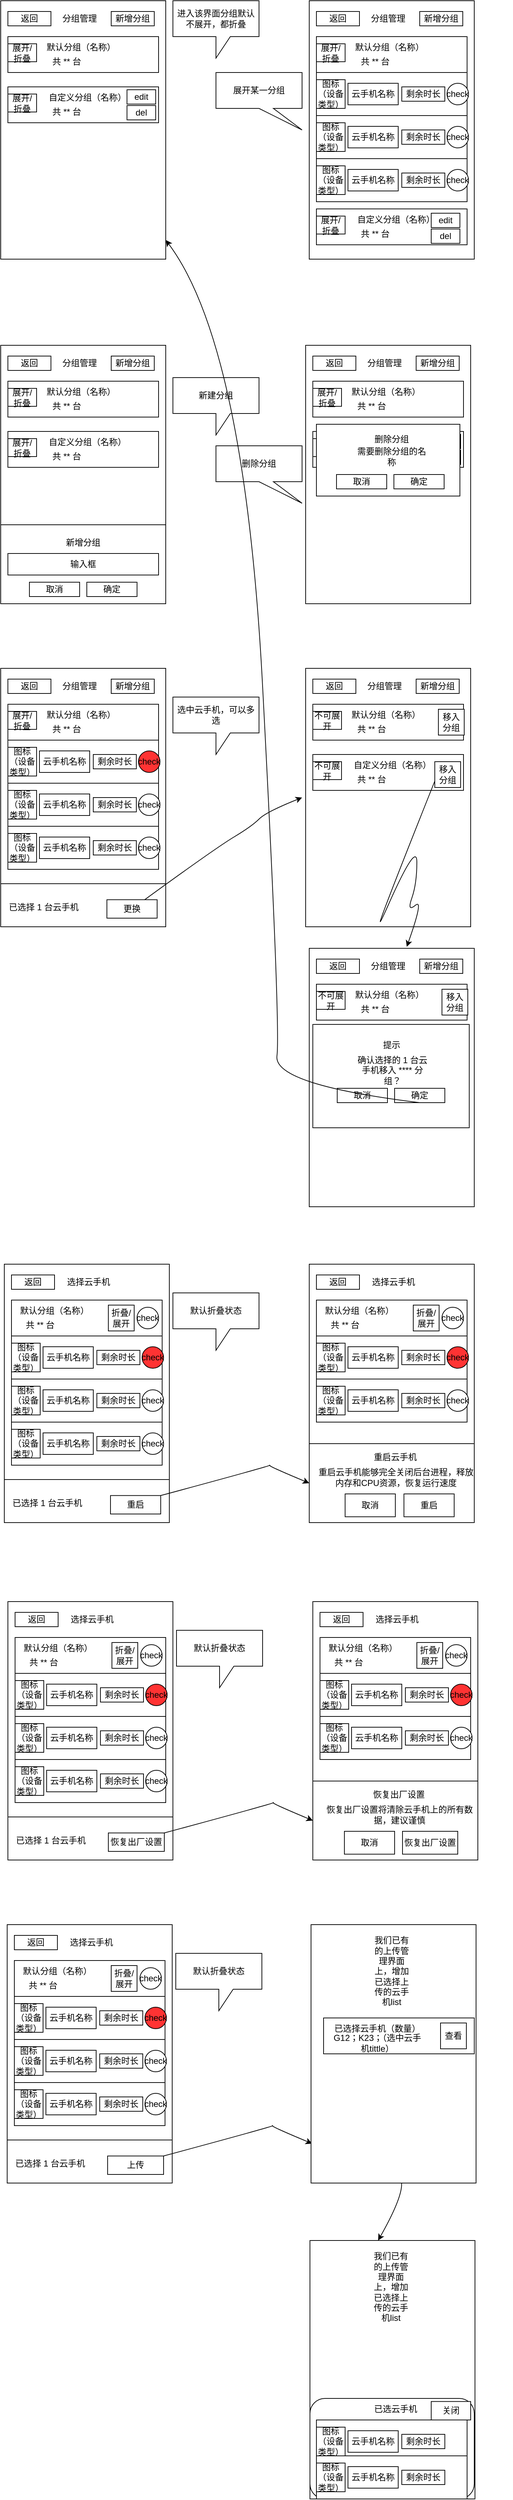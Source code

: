 <mxfile version="22.1.1" type="github">
  <diagram name="第 1 页" id="LCrmmQoWbCShWl46kARk">
    <mxGraphModel dx="889" dy="633" grid="1" gridSize="10" guides="1" tooltips="1" connect="1" arrows="1" fold="1" page="1" pageScale="1" pageWidth="827" pageHeight="1169" math="0" shadow="0">
      <root>
        <mxCell id="0" />
        <mxCell id="1" parent="0" />
        <mxCell id="I60Zghpn9mq2xJWeLjNU-1" value="" style="rounded=0;whiteSpace=wrap;html=1;" parent="1" vertex="1">
          <mxGeometry x="100" y="210" width="230" height="360" as="geometry" />
        </mxCell>
        <mxCell id="I60Zghpn9mq2xJWeLjNU-2" value="分组管理" style="text;html=1;strokeColor=none;fillColor=none;align=center;verticalAlign=middle;whiteSpace=wrap;rounded=0;" parent="1" vertex="1">
          <mxGeometry x="180" y="220" width="60" height="30" as="geometry" />
        </mxCell>
        <mxCell id="I60Zghpn9mq2xJWeLjNU-3" value="新增分组" style="rounded=0;whiteSpace=wrap;html=1;" parent="1" vertex="1">
          <mxGeometry x="254" y="225" width="60" height="20" as="geometry" />
        </mxCell>
        <mxCell id="I60Zghpn9mq2xJWeLjNU-4" value="返回" style="rounded=0;whiteSpace=wrap;html=1;" parent="1" vertex="1">
          <mxGeometry x="110" y="225" width="60" height="20" as="geometry" />
        </mxCell>
        <mxCell id="I60Zghpn9mq2xJWeLjNU-10" value="进入该界面分组默认不展开，都折叠" style="shape=callout;whiteSpace=wrap;html=1;perimeter=calloutPerimeter;" parent="1" vertex="1">
          <mxGeometry x="340" y="210" width="120" height="80" as="geometry" />
        </mxCell>
        <mxCell id="I60Zghpn9mq2xJWeLjNU-16" value="" style="group" parent="1" vertex="1" connectable="0">
          <mxGeometry x="110" y="260" width="210" height="50" as="geometry" />
        </mxCell>
        <mxCell id="I60Zghpn9mq2xJWeLjNU-6" value="" style="rounded=0;whiteSpace=wrap;html=1;movable=1;resizable=1;rotatable=1;deletable=1;editable=1;locked=0;connectable=1;" parent="I60Zghpn9mq2xJWeLjNU-16" vertex="1">
          <mxGeometry width="210" height="50" as="geometry" />
        </mxCell>
        <mxCell id="I60Zghpn9mq2xJWeLjNU-7" value="默认分组（名称）" style="text;html=1;strokeColor=none;fillColor=none;align=center;verticalAlign=middle;whiteSpace=wrap;rounded=0;movable=1;resizable=1;rotatable=1;deletable=1;editable=1;locked=0;connectable=1;" parent="I60Zghpn9mq2xJWeLjNU-16" vertex="1">
          <mxGeometry x="52" width="100" height="30" as="geometry" />
        </mxCell>
        <mxCell id="I60Zghpn9mq2xJWeLjNU-8" value="共 ** 台" style="text;html=1;strokeColor=none;fillColor=none;align=center;verticalAlign=middle;whiteSpace=wrap;rounded=0;movable=1;resizable=1;rotatable=1;deletable=1;editable=1;locked=0;connectable=1;" parent="I60Zghpn9mq2xJWeLjNU-16" vertex="1">
          <mxGeometry x="52" y="20" width="60" height="30" as="geometry" />
        </mxCell>
        <mxCell id="I60Zghpn9mq2xJWeLjNU-9" value="展开/折叠" style="rounded=0;whiteSpace=wrap;html=1;movable=1;resizable=1;rotatable=1;deletable=1;editable=1;locked=0;connectable=1;" parent="I60Zghpn9mq2xJWeLjNU-16" vertex="1">
          <mxGeometry y="10" width="40" height="25" as="geometry" />
        </mxCell>
        <mxCell id="I60Zghpn9mq2xJWeLjNU-17" value="" style="group" parent="1" vertex="1" connectable="0">
          <mxGeometry x="120" y="270" width="210" height="50" as="geometry" />
        </mxCell>
        <mxCell id="I60Zghpn9mq2xJWeLjNU-22" value="" style="group" parent="I60Zghpn9mq2xJWeLjNU-17" vertex="1" connectable="0">
          <mxGeometry x="-10" y="60" width="210" height="50" as="geometry" />
        </mxCell>
        <mxCell id="I60Zghpn9mq2xJWeLjNU-18" value="" style="rounded=0;whiteSpace=wrap;html=1;movable=1;resizable=1;rotatable=1;deletable=1;editable=1;locked=0;connectable=1;" parent="I60Zghpn9mq2xJWeLjNU-22" vertex="1">
          <mxGeometry width="210" height="50" as="geometry" />
        </mxCell>
        <mxCell id="I60Zghpn9mq2xJWeLjNU-19" value="自定义分组（名称）" style="text;html=1;strokeColor=none;fillColor=none;align=center;verticalAlign=middle;whiteSpace=wrap;rounded=0;movable=1;resizable=1;rotatable=1;deletable=1;editable=1;locked=0;connectable=1;" parent="I60Zghpn9mq2xJWeLjNU-22" vertex="1">
          <mxGeometry x="52" width="118" height="30" as="geometry" />
        </mxCell>
        <mxCell id="I60Zghpn9mq2xJWeLjNU-20" value="共 ** 台" style="text;html=1;strokeColor=none;fillColor=none;align=center;verticalAlign=middle;whiteSpace=wrap;rounded=0;movable=1;resizable=1;rotatable=1;deletable=1;editable=1;locked=0;connectable=1;" parent="I60Zghpn9mq2xJWeLjNU-22" vertex="1">
          <mxGeometry x="52" y="20" width="60" height="30" as="geometry" />
        </mxCell>
        <mxCell id="I60Zghpn9mq2xJWeLjNU-21" value="展开/折叠" style="rounded=0;whiteSpace=wrap;html=1;movable=1;resizable=1;rotatable=1;deletable=1;editable=1;locked=0;connectable=1;" parent="I60Zghpn9mq2xJWeLjNU-22" vertex="1">
          <mxGeometry y="10" width="40" height="25" as="geometry" />
        </mxCell>
        <mxCell id="I60Zghpn9mq2xJWeLjNU-87" value="edit" style="rounded=0;whiteSpace=wrap;html=1;" parent="I60Zghpn9mq2xJWeLjNU-22" vertex="1">
          <mxGeometry x="166" y="4" width="40" height="20" as="geometry" />
        </mxCell>
        <mxCell id="I60Zghpn9mq2xJWeLjNU-88" value="del" style="rounded=0;whiteSpace=wrap;html=1;" parent="I60Zghpn9mq2xJWeLjNU-22" vertex="1">
          <mxGeometry x="166" y="26" width="40" height="20" as="geometry" />
        </mxCell>
        <mxCell id="I60Zghpn9mq2xJWeLjNU-23" value="" style="rounded=0;whiteSpace=wrap;html=1;" parent="1" vertex="1">
          <mxGeometry x="530" y="210" width="230" height="360" as="geometry" />
        </mxCell>
        <mxCell id="I60Zghpn9mq2xJWeLjNU-24" value="分组管理" style="text;html=1;strokeColor=none;fillColor=none;align=center;verticalAlign=middle;whiteSpace=wrap;rounded=0;" parent="1" vertex="1">
          <mxGeometry x="610" y="220" width="60" height="30" as="geometry" />
        </mxCell>
        <mxCell id="I60Zghpn9mq2xJWeLjNU-25" value="新增分组" style="rounded=0;whiteSpace=wrap;html=1;" parent="1" vertex="1">
          <mxGeometry x="684" y="225" width="60" height="20" as="geometry" />
        </mxCell>
        <mxCell id="I60Zghpn9mq2xJWeLjNU-26" value="返回" style="rounded=0;whiteSpace=wrap;html=1;" parent="1" vertex="1">
          <mxGeometry x="540" y="225" width="60" height="20" as="geometry" />
        </mxCell>
        <mxCell id="I60Zghpn9mq2xJWeLjNU-27" value="" style="group" parent="1" vertex="1" connectable="0">
          <mxGeometry x="540" y="260" width="210" height="50" as="geometry" />
        </mxCell>
        <mxCell id="I60Zghpn9mq2xJWeLjNU-28" value="" style="rounded=0;whiteSpace=wrap;html=1;movable=1;resizable=1;rotatable=1;deletable=1;editable=1;locked=0;connectable=1;" parent="I60Zghpn9mq2xJWeLjNU-27" vertex="1">
          <mxGeometry width="210" height="50" as="geometry" />
        </mxCell>
        <mxCell id="I60Zghpn9mq2xJWeLjNU-29" value="默认分组（名称）" style="text;html=1;strokeColor=none;fillColor=none;align=center;verticalAlign=middle;whiteSpace=wrap;rounded=0;movable=1;resizable=1;rotatable=1;deletable=1;editable=1;locked=0;connectable=1;" parent="I60Zghpn9mq2xJWeLjNU-27" vertex="1">
          <mxGeometry x="52" width="100" height="30" as="geometry" />
        </mxCell>
        <mxCell id="I60Zghpn9mq2xJWeLjNU-30" value="共 ** 台" style="text;html=1;strokeColor=none;fillColor=none;align=center;verticalAlign=middle;whiteSpace=wrap;rounded=0;movable=1;resizable=1;rotatable=1;deletable=1;editable=1;locked=0;connectable=1;" parent="I60Zghpn9mq2xJWeLjNU-27" vertex="1">
          <mxGeometry x="52" y="20" width="60" height="30" as="geometry" />
        </mxCell>
        <mxCell id="I60Zghpn9mq2xJWeLjNU-31" value="展开/折叠" style="rounded=0;whiteSpace=wrap;html=1;movable=1;resizable=1;rotatable=1;deletable=1;editable=1;locked=0;connectable=1;" parent="I60Zghpn9mq2xJWeLjNU-27" vertex="1">
          <mxGeometry y="10" width="40" height="25" as="geometry" />
        </mxCell>
        <mxCell id="I60Zghpn9mq2xJWeLjNU-33" value="" style="group" parent="1" vertex="1" connectable="0">
          <mxGeometry x="540" y="500" width="210" height="50" as="geometry" />
        </mxCell>
        <mxCell id="I60Zghpn9mq2xJWeLjNU-34" value="" style="rounded=0;whiteSpace=wrap;html=1;movable=1;resizable=1;rotatable=1;deletable=1;editable=1;locked=0;connectable=1;" parent="I60Zghpn9mq2xJWeLjNU-33" vertex="1">
          <mxGeometry width="210" height="50" as="geometry" />
        </mxCell>
        <mxCell id="I60Zghpn9mq2xJWeLjNU-35" value="自定义分组（名称）" style="text;html=1;strokeColor=none;fillColor=none;align=center;verticalAlign=middle;whiteSpace=wrap;rounded=0;movable=1;resizable=1;rotatable=1;deletable=1;editable=1;locked=0;connectable=1;" parent="I60Zghpn9mq2xJWeLjNU-33" vertex="1">
          <mxGeometry x="52" width="118" height="30" as="geometry" />
        </mxCell>
        <mxCell id="I60Zghpn9mq2xJWeLjNU-36" value="共 ** 台" style="text;html=1;strokeColor=none;fillColor=none;align=center;verticalAlign=middle;whiteSpace=wrap;rounded=0;movable=1;resizable=1;rotatable=1;deletable=1;editable=1;locked=0;connectable=1;" parent="I60Zghpn9mq2xJWeLjNU-33" vertex="1">
          <mxGeometry x="52" y="20" width="60" height="30" as="geometry" />
        </mxCell>
        <mxCell id="I60Zghpn9mq2xJWeLjNU-37" value="展开/折叠" style="rounded=0;whiteSpace=wrap;html=1;movable=1;resizable=1;rotatable=1;deletable=1;editable=1;locked=0;connectable=1;" parent="I60Zghpn9mq2xJWeLjNU-33" vertex="1">
          <mxGeometry y="10" width="40" height="25" as="geometry" />
        </mxCell>
        <mxCell id="I60Zghpn9mq2xJWeLjNU-44" value="edit" style="rounded=0;whiteSpace=wrap;html=1;" parent="I60Zghpn9mq2xJWeLjNU-33" vertex="1">
          <mxGeometry x="160" y="6" width="40" height="20" as="geometry" />
        </mxCell>
        <mxCell id="I60Zghpn9mq2xJWeLjNU-51" value="del" style="rounded=0;whiteSpace=wrap;html=1;" parent="1" vertex="1">
          <mxGeometry x="700" y="528" width="40" height="20" as="geometry" />
        </mxCell>
        <mxCell id="I60Zghpn9mq2xJWeLjNU-52" value="" style="group" parent="1" vertex="1" connectable="0">
          <mxGeometry x="540" y="310" width="212" height="60" as="geometry" />
        </mxCell>
        <mxCell id="I60Zghpn9mq2xJWeLjNU-38" value="" style="rounded=0;whiteSpace=wrap;html=1;" parent="I60Zghpn9mq2xJWeLjNU-52" vertex="1">
          <mxGeometry width="210" height="60" as="geometry" />
        </mxCell>
        <mxCell id="I60Zghpn9mq2xJWeLjNU-39" value="图标（设备类型）" style="whiteSpace=wrap;html=1;aspect=fixed;" parent="I60Zghpn9mq2xJWeLjNU-52" vertex="1">
          <mxGeometry y="10" width="40" height="40" as="geometry" />
        </mxCell>
        <mxCell id="I60Zghpn9mq2xJWeLjNU-40" value="云手机名称" style="rounded=0;whiteSpace=wrap;html=1;" parent="I60Zghpn9mq2xJWeLjNU-52" vertex="1">
          <mxGeometry x="44" y="15" width="70" height="30" as="geometry" />
        </mxCell>
        <mxCell id="I60Zghpn9mq2xJWeLjNU-41" value="剩余时长" style="rounded=0;whiteSpace=wrap;html=1;" parent="I60Zghpn9mq2xJWeLjNU-52" vertex="1">
          <mxGeometry x="119" y="20" width="60" height="20" as="geometry" />
        </mxCell>
        <mxCell id="I60Zghpn9mq2xJWeLjNU-42" value="check" style="ellipse;whiteSpace=wrap;html=1;aspect=fixed;" parent="I60Zghpn9mq2xJWeLjNU-52" vertex="1">
          <mxGeometry x="182" y="15" width="30" height="30" as="geometry" />
        </mxCell>
        <mxCell id="I60Zghpn9mq2xJWeLjNU-53" value="" style="group" parent="1" vertex="1" connectable="0">
          <mxGeometry x="540" y="370" width="212" height="60" as="geometry" />
        </mxCell>
        <mxCell id="I60Zghpn9mq2xJWeLjNU-54" value="" style="rounded=0;whiteSpace=wrap;html=1;" parent="I60Zghpn9mq2xJWeLjNU-53" vertex="1">
          <mxGeometry width="210" height="60" as="geometry" />
        </mxCell>
        <mxCell id="I60Zghpn9mq2xJWeLjNU-55" value="图标（设备类型）" style="whiteSpace=wrap;html=1;aspect=fixed;" parent="I60Zghpn9mq2xJWeLjNU-53" vertex="1">
          <mxGeometry y="10" width="40" height="40" as="geometry" />
        </mxCell>
        <mxCell id="I60Zghpn9mq2xJWeLjNU-56" value="云手机名称" style="rounded=0;whiteSpace=wrap;html=1;" parent="I60Zghpn9mq2xJWeLjNU-53" vertex="1">
          <mxGeometry x="44" y="15" width="70" height="30" as="geometry" />
        </mxCell>
        <mxCell id="I60Zghpn9mq2xJWeLjNU-57" value="剩余时长" style="rounded=0;whiteSpace=wrap;html=1;" parent="I60Zghpn9mq2xJWeLjNU-53" vertex="1">
          <mxGeometry x="119" y="20" width="60" height="20" as="geometry" />
        </mxCell>
        <mxCell id="I60Zghpn9mq2xJWeLjNU-58" value="check" style="ellipse;whiteSpace=wrap;html=1;aspect=fixed;" parent="I60Zghpn9mq2xJWeLjNU-53" vertex="1">
          <mxGeometry x="182" y="15" width="30" height="30" as="geometry" />
        </mxCell>
        <mxCell id="I60Zghpn9mq2xJWeLjNU-59" value="" style="group" parent="1" vertex="1" connectable="0">
          <mxGeometry x="540" y="430" width="212" height="60" as="geometry" />
        </mxCell>
        <mxCell id="I60Zghpn9mq2xJWeLjNU-60" value="" style="rounded=0;whiteSpace=wrap;html=1;" parent="I60Zghpn9mq2xJWeLjNU-59" vertex="1">
          <mxGeometry width="210" height="60" as="geometry" />
        </mxCell>
        <mxCell id="I60Zghpn9mq2xJWeLjNU-61" value="图标（设备类型）" style="whiteSpace=wrap;html=1;aspect=fixed;" parent="I60Zghpn9mq2xJWeLjNU-59" vertex="1">
          <mxGeometry y="10" width="40" height="40" as="geometry" />
        </mxCell>
        <mxCell id="I60Zghpn9mq2xJWeLjNU-62" value="云手机名称" style="rounded=0;whiteSpace=wrap;html=1;" parent="I60Zghpn9mq2xJWeLjNU-59" vertex="1">
          <mxGeometry x="44" y="15" width="70" height="30" as="geometry" />
        </mxCell>
        <mxCell id="I60Zghpn9mq2xJWeLjNU-63" value="剩余时长" style="rounded=0;whiteSpace=wrap;html=1;" parent="I60Zghpn9mq2xJWeLjNU-59" vertex="1">
          <mxGeometry x="119" y="20" width="60" height="20" as="geometry" />
        </mxCell>
        <mxCell id="I60Zghpn9mq2xJWeLjNU-64" value="check" style="ellipse;whiteSpace=wrap;html=1;aspect=fixed;" parent="I60Zghpn9mq2xJWeLjNU-59" vertex="1">
          <mxGeometry x="182" y="15" width="30" height="30" as="geometry" />
        </mxCell>
        <mxCell id="I60Zghpn9mq2xJWeLjNU-65" value="展开某一分组" style="shape=callout;whiteSpace=wrap;html=1;perimeter=calloutPerimeter;size=30;position=0.5;base=20;position2=1;" parent="1" vertex="1">
          <mxGeometry x="400" y="310" width="120" height="80" as="geometry" />
        </mxCell>
        <mxCell id="I60Zghpn9mq2xJWeLjNU-66" value="" style="rounded=0;whiteSpace=wrap;html=1;" parent="1" vertex="1">
          <mxGeometry x="100" y="690" width="230" height="360" as="geometry" />
        </mxCell>
        <mxCell id="I60Zghpn9mq2xJWeLjNU-67" value="分组管理" style="text;html=1;strokeColor=none;fillColor=none;align=center;verticalAlign=middle;whiteSpace=wrap;rounded=0;" parent="1" vertex="1">
          <mxGeometry x="180" y="700" width="60" height="30" as="geometry" />
        </mxCell>
        <mxCell id="I60Zghpn9mq2xJWeLjNU-68" value="新增分组" style="rounded=0;whiteSpace=wrap;html=1;" parent="1" vertex="1">
          <mxGeometry x="254" y="705" width="60" height="20" as="geometry" />
        </mxCell>
        <mxCell id="I60Zghpn9mq2xJWeLjNU-69" value="返回" style="rounded=0;whiteSpace=wrap;html=1;" parent="1" vertex="1">
          <mxGeometry x="110" y="705" width="60" height="20" as="geometry" />
        </mxCell>
        <mxCell id="I60Zghpn9mq2xJWeLjNU-70" value="" style="group" parent="1" vertex="1" connectable="0">
          <mxGeometry x="110" y="740" width="210" height="50" as="geometry" />
        </mxCell>
        <mxCell id="I60Zghpn9mq2xJWeLjNU-71" value="" style="rounded=0;whiteSpace=wrap;html=1;movable=1;resizable=1;rotatable=1;deletable=1;editable=1;locked=0;connectable=1;" parent="I60Zghpn9mq2xJWeLjNU-70" vertex="1">
          <mxGeometry width="210" height="50" as="geometry" />
        </mxCell>
        <mxCell id="I60Zghpn9mq2xJWeLjNU-72" value="默认分组（名称）" style="text;html=1;strokeColor=none;fillColor=none;align=center;verticalAlign=middle;whiteSpace=wrap;rounded=0;movable=1;resizable=1;rotatable=1;deletable=1;editable=1;locked=0;connectable=1;" parent="I60Zghpn9mq2xJWeLjNU-70" vertex="1">
          <mxGeometry x="52" width="100" height="30" as="geometry" />
        </mxCell>
        <mxCell id="I60Zghpn9mq2xJWeLjNU-73" value="共 ** 台" style="text;html=1;strokeColor=none;fillColor=none;align=center;verticalAlign=middle;whiteSpace=wrap;rounded=0;movable=1;resizable=1;rotatable=1;deletable=1;editable=1;locked=0;connectable=1;" parent="I60Zghpn9mq2xJWeLjNU-70" vertex="1">
          <mxGeometry x="52" y="20" width="60" height="30" as="geometry" />
        </mxCell>
        <mxCell id="I60Zghpn9mq2xJWeLjNU-74" value="展开/折叠" style="rounded=0;whiteSpace=wrap;html=1;movable=1;resizable=1;rotatable=1;deletable=1;editable=1;locked=0;connectable=1;" parent="I60Zghpn9mq2xJWeLjNU-70" vertex="1">
          <mxGeometry y="10" width="40" height="25" as="geometry" />
        </mxCell>
        <mxCell id="I60Zghpn9mq2xJWeLjNU-75" value="" style="group" parent="1" vertex="1" connectable="0">
          <mxGeometry x="120" y="750" width="210" height="50" as="geometry" />
        </mxCell>
        <mxCell id="I60Zghpn9mq2xJWeLjNU-76" value="" style="group" parent="I60Zghpn9mq2xJWeLjNU-75" vertex="1" connectable="0">
          <mxGeometry x="-10" y="60" width="210" height="50" as="geometry" />
        </mxCell>
        <mxCell id="I60Zghpn9mq2xJWeLjNU-77" value="" style="rounded=0;whiteSpace=wrap;html=1;movable=1;resizable=1;rotatable=1;deletable=1;editable=1;locked=0;connectable=1;" parent="I60Zghpn9mq2xJWeLjNU-76" vertex="1">
          <mxGeometry width="210" height="50" as="geometry" />
        </mxCell>
        <mxCell id="I60Zghpn9mq2xJWeLjNU-78" value="自定义分组（名称）" style="text;html=1;strokeColor=none;fillColor=none;align=center;verticalAlign=middle;whiteSpace=wrap;rounded=0;movable=1;resizable=1;rotatable=1;deletable=1;editable=1;locked=0;connectable=1;" parent="I60Zghpn9mq2xJWeLjNU-76" vertex="1">
          <mxGeometry x="52" width="118" height="30" as="geometry" />
        </mxCell>
        <mxCell id="I60Zghpn9mq2xJWeLjNU-79" value="共 ** 台" style="text;html=1;strokeColor=none;fillColor=none;align=center;verticalAlign=middle;whiteSpace=wrap;rounded=0;movable=1;resizable=1;rotatable=1;deletable=1;editable=1;locked=0;connectable=1;" parent="I60Zghpn9mq2xJWeLjNU-76" vertex="1">
          <mxGeometry x="52" y="20" width="60" height="30" as="geometry" />
        </mxCell>
        <mxCell id="I60Zghpn9mq2xJWeLjNU-80" value="展开/折叠" style="rounded=0;whiteSpace=wrap;html=1;movable=1;resizable=1;rotatable=1;deletable=1;editable=1;locked=0;connectable=1;" parent="I60Zghpn9mq2xJWeLjNU-76" vertex="1">
          <mxGeometry y="10" width="40" height="25" as="geometry" />
        </mxCell>
        <mxCell id="I60Zghpn9mq2xJWeLjNU-81" value="" style="rounded=0;whiteSpace=wrap;html=1;" parent="1" vertex="1">
          <mxGeometry x="100" y="940" width="230" height="110" as="geometry" />
        </mxCell>
        <mxCell id="I60Zghpn9mq2xJWeLjNU-82" value="新增分组" style="text;html=1;strokeColor=none;fillColor=none;align=center;verticalAlign=middle;whiteSpace=wrap;rounded=0;" parent="1" vertex="1">
          <mxGeometry x="185" y="950" width="60" height="30" as="geometry" />
        </mxCell>
        <mxCell id="I60Zghpn9mq2xJWeLjNU-83" value="输入框" style="rounded=0;whiteSpace=wrap;html=1;" parent="1" vertex="1">
          <mxGeometry x="110" y="980" width="210" height="30" as="geometry" />
        </mxCell>
        <mxCell id="I60Zghpn9mq2xJWeLjNU-84" value="取消" style="rounded=0;whiteSpace=wrap;html=1;" parent="1" vertex="1">
          <mxGeometry x="140" y="1020" width="70" height="20" as="geometry" />
        </mxCell>
        <mxCell id="I60Zghpn9mq2xJWeLjNU-85" value="确定" style="rounded=0;whiteSpace=wrap;html=1;" parent="1" vertex="1">
          <mxGeometry x="220" y="1020" width="70" height="20" as="geometry" />
        </mxCell>
        <mxCell id="I60Zghpn9mq2xJWeLjNU-86" value="新建分组" style="shape=callout;whiteSpace=wrap;html=1;perimeter=calloutPerimeter;" parent="1" vertex="1">
          <mxGeometry x="340" y="735" width="120" height="80" as="geometry" />
        </mxCell>
        <mxCell id="I60Zghpn9mq2xJWeLjNU-89" value="" style="rounded=0;whiteSpace=wrap;html=1;" parent="1" vertex="1">
          <mxGeometry x="525" y="690" width="230" height="360" as="geometry" />
        </mxCell>
        <mxCell id="I60Zghpn9mq2xJWeLjNU-90" value="分组管理" style="text;html=1;strokeColor=none;fillColor=none;align=center;verticalAlign=middle;whiteSpace=wrap;rounded=0;" parent="1" vertex="1">
          <mxGeometry x="605" y="700" width="60" height="30" as="geometry" />
        </mxCell>
        <mxCell id="I60Zghpn9mq2xJWeLjNU-91" value="新增分组" style="rounded=0;whiteSpace=wrap;html=1;" parent="1" vertex="1">
          <mxGeometry x="679" y="705" width="60" height="20" as="geometry" />
        </mxCell>
        <mxCell id="I60Zghpn9mq2xJWeLjNU-92" value="返回" style="rounded=0;whiteSpace=wrap;html=1;" parent="1" vertex="1">
          <mxGeometry x="535" y="705" width="60" height="20" as="geometry" />
        </mxCell>
        <mxCell id="I60Zghpn9mq2xJWeLjNU-93" value="" style="group" parent="1" vertex="1" connectable="0">
          <mxGeometry x="535" y="740" width="210" height="50" as="geometry" />
        </mxCell>
        <mxCell id="I60Zghpn9mq2xJWeLjNU-94" value="" style="rounded=0;whiteSpace=wrap;html=1;movable=1;resizable=1;rotatable=1;deletable=1;editable=1;locked=0;connectable=1;" parent="I60Zghpn9mq2xJWeLjNU-93" vertex="1">
          <mxGeometry width="210" height="50" as="geometry" />
        </mxCell>
        <mxCell id="I60Zghpn9mq2xJWeLjNU-95" value="默认分组（名称）" style="text;html=1;strokeColor=none;fillColor=none;align=center;verticalAlign=middle;whiteSpace=wrap;rounded=0;movable=1;resizable=1;rotatable=1;deletable=1;editable=1;locked=0;connectable=1;" parent="I60Zghpn9mq2xJWeLjNU-93" vertex="1">
          <mxGeometry x="52" width="100" height="30" as="geometry" />
        </mxCell>
        <mxCell id="I60Zghpn9mq2xJWeLjNU-96" value="共 ** 台" style="text;html=1;strokeColor=none;fillColor=none;align=center;verticalAlign=middle;whiteSpace=wrap;rounded=0;movable=1;resizable=1;rotatable=1;deletable=1;editable=1;locked=0;connectable=1;" parent="I60Zghpn9mq2xJWeLjNU-93" vertex="1">
          <mxGeometry x="52" y="20" width="60" height="30" as="geometry" />
        </mxCell>
        <mxCell id="I60Zghpn9mq2xJWeLjNU-97" value="展开/折叠" style="rounded=0;whiteSpace=wrap;html=1;movable=1;resizable=1;rotatable=1;deletable=1;editable=1;locked=0;connectable=1;" parent="I60Zghpn9mq2xJWeLjNU-93" vertex="1">
          <mxGeometry y="10" width="40" height="25" as="geometry" />
        </mxCell>
        <mxCell id="I60Zghpn9mq2xJWeLjNU-98" value="" style="group" parent="1" vertex="1" connectable="0">
          <mxGeometry x="545" y="750" width="210" height="160" as="geometry" />
        </mxCell>
        <mxCell id="I60Zghpn9mq2xJWeLjNU-99" value="" style="group" parent="I60Zghpn9mq2xJWeLjNU-98" vertex="1" connectable="0">
          <mxGeometry x="-10" y="60" width="220" height="100" as="geometry" />
        </mxCell>
        <mxCell id="I60Zghpn9mq2xJWeLjNU-100" value="" style="rounded=0;whiteSpace=wrap;html=1;movable=1;resizable=1;rotatable=1;deletable=1;editable=1;locked=0;connectable=1;" parent="I60Zghpn9mq2xJWeLjNU-99" vertex="1">
          <mxGeometry width="210" height="50" as="geometry" />
        </mxCell>
        <mxCell id="I60Zghpn9mq2xJWeLjNU-101" value="自定义分组（名称）" style="text;html=1;strokeColor=none;fillColor=none;align=center;verticalAlign=middle;whiteSpace=wrap;rounded=0;movable=1;resizable=1;rotatable=1;deletable=1;editable=1;locked=0;connectable=1;" parent="I60Zghpn9mq2xJWeLjNU-99" vertex="1">
          <mxGeometry x="52" width="118" height="30" as="geometry" />
        </mxCell>
        <mxCell id="I60Zghpn9mq2xJWeLjNU-102" value="共 ** 台" style="text;html=1;strokeColor=none;fillColor=none;align=center;verticalAlign=middle;whiteSpace=wrap;rounded=0;movable=1;resizable=1;rotatable=1;deletable=1;editable=1;locked=0;connectable=1;" parent="I60Zghpn9mq2xJWeLjNU-99" vertex="1">
          <mxGeometry x="52" y="20" width="60" height="30" as="geometry" />
        </mxCell>
        <mxCell id="I60Zghpn9mq2xJWeLjNU-103" value="展开/折叠" style="rounded=0;whiteSpace=wrap;html=1;movable=1;resizable=1;rotatable=1;deletable=1;editable=1;locked=0;connectable=1;" parent="I60Zghpn9mq2xJWeLjNU-99" vertex="1">
          <mxGeometry y="10" width="40" height="25" as="geometry" />
        </mxCell>
        <mxCell id="I60Zghpn9mq2xJWeLjNU-104" value="edit" style="rounded=0;whiteSpace=wrap;html=1;" parent="I60Zghpn9mq2xJWeLjNU-99" vertex="1">
          <mxGeometry x="166" y="4" width="40" height="20" as="geometry" />
        </mxCell>
        <mxCell id="I60Zghpn9mq2xJWeLjNU-105" value="del" style="rounded=0;whiteSpace=wrap;html=1;" parent="I60Zghpn9mq2xJWeLjNU-99" vertex="1">
          <mxGeometry x="166" y="26" width="40" height="20" as="geometry" />
        </mxCell>
        <mxCell id="I60Zghpn9mq2xJWeLjNU-106" value="" style="rounded=0;whiteSpace=wrap;html=1;" parent="I60Zghpn9mq2xJWeLjNU-99" vertex="1">
          <mxGeometry x="5" y="-10" width="200" height="100" as="geometry" />
        </mxCell>
        <mxCell id="I60Zghpn9mq2xJWeLjNU-107" value="删除分组" style="text;html=1;strokeColor=none;fillColor=none;align=center;verticalAlign=middle;whiteSpace=wrap;rounded=0;" parent="I60Zghpn9mq2xJWeLjNU-99" vertex="1">
          <mxGeometry x="80" y="-4" width="60" height="30" as="geometry" />
        </mxCell>
        <mxCell id="I60Zghpn9mq2xJWeLjNU-108" value="需要删除分组的名称" style="text;html=1;strokeColor=none;fillColor=none;align=center;verticalAlign=middle;whiteSpace=wrap;rounded=0;" parent="I60Zghpn9mq2xJWeLjNU-99" vertex="1">
          <mxGeometry x="60" y="20" width="100" height="30" as="geometry" />
        </mxCell>
        <mxCell id="I60Zghpn9mq2xJWeLjNU-109" value="取消" style="rounded=0;whiteSpace=wrap;html=1;" parent="I60Zghpn9mq2xJWeLjNU-99" vertex="1">
          <mxGeometry x="33" y="60" width="70" height="20" as="geometry" />
        </mxCell>
        <mxCell id="I60Zghpn9mq2xJWeLjNU-110" value="确定" style="rounded=0;whiteSpace=wrap;html=1;" parent="I60Zghpn9mq2xJWeLjNU-99" vertex="1">
          <mxGeometry x="113" y="60" width="70" height="20" as="geometry" />
        </mxCell>
        <mxCell id="I60Zghpn9mq2xJWeLjNU-111" value="删除分组" style="shape=callout;whiteSpace=wrap;html=1;perimeter=calloutPerimeter;size=30;position=0.5;base=20;position2=1;" parent="1" vertex="1">
          <mxGeometry x="400" y="830" width="120" height="80" as="geometry" />
        </mxCell>
        <mxCell id="I60Zghpn9mq2xJWeLjNU-112" value="" style="rounded=0;whiteSpace=wrap;html=1;" parent="1" vertex="1">
          <mxGeometry x="100" y="1140" width="230" height="360" as="geometry" />
        </mxCell>
        <mxCell id="I60Zghpn9mq2xJWeLjNU-113" value="分组管理" style="text;html=1;strokeColor=none;fillColor=none;align=center;verticalAlign=middle;whiteSpace=wrap;rounded=0;" parent="1" vertex="1">
          <mxGeometry x="180" y="1150" width="60" height="30" as="geometry" />
        </mxCell>
        <mxCell id="I60Zghpn9mq2xJWeLjNU-114" value="新增分组" style="rounded=0;whiteSpace=wrap;html=1;" parent="1" vertex="1">
          <mxGeometry x="254" y="1155" width="60" height="20" as="geometry" />
        </mxCell>
        <mxCell id="I60Zghpn9mq2xJWeLjNU-115" value="返回" style="rounded=0;whiteSpace=wrap;html=1;" parent="1" vertex="1">
          <mxGeometry x="110" y="1155" width="60" height="20" as="geometry" />
        </mxCell>
        <mxCell id="I60Zghpn9mq2xJWeLjNU-116" value="" style="group" parent="1" vertex="1" connectable="0">
          <mxGeometry x="110" y="1190" width="210" height="50" as="geometry" />
        </mxCell>
        <mxCell id="I60Zghpn9mq2xJWeLjNU-117" value="" style="rounded=0;whiteSpace=wrap;html=1;movable=1;resizable=1;rotatable=1;deletable=1;editable=1;locked=0;connectable=1;" parent="I60Zghpn9mq2xJWeLjNU-116" vertex="1">
          <mxGeometry width="210" height="50" as="geometry" />
        </mxCell>
        <mxCell id="I60Zghpn9mq2xJWeLjNU-118" value="默认分组（名称）" style="text;html=1;strokeColor=none;fillColor=none;align=center;verticalAlign=middle;whiteSpace=wrap;rounded=0;movable=1;resizable=1;rotatable=1;deletable=1;editable=1;locked=0;connectable=1;" parent="I60Zghpn9mq2xJWeLjNU-116" vertex="1">
          <mxGeometry x="52" width="100" height="30" as="geometry" />
        </mxCell>
        <mxCell id="I60Zghpn9mq2xJWeLjNU-119" value="共 ** 台" style="text;html=1;strokeColor=none;fillColor=none;align=center;verticalAlign=middle;whiteSpace=wrap;rounded=0;movable=1;resizable=1;rotatable=1;deletable=1;editable=1;locked=0;connectable=1;" parent="I60Zghpn9mq2xJWeLjNU-116" vertex="1">
          <mxGeometry x="52" y="20" width="60" height="30" as="geometry" />
        </mxCell>
        <mxCell id="I60Zghpn9mq2xJWeLjNU-120" value="展开/折叠" style="rounded=0;whiteSpace=wrap;html=1;movable=1;resizable=1;rotatable=1;deletable=1;editable=1;locked=0;connectable=1;" parent="I60Zghpn9mq2xJWeLjNU-116" vertex="1">
          <mxGeometry y="10" width="40" height="25" as="geometry" />
        </mxCell>
        <mxCell id="I60Zghpn9mq2xJWeLjNU-121" value="" style="group" parent="1" vertex="1" connectable="0">
          <mxGeometry x="110" y="1440" width="220" height="60" as="geometry" />
        </mxCell>
        <mxCell id="I60Zghpn9mq2xJWeLjNU-122" value="" style="rounded=0;whiteSpace=wrap;html=1;movable=1;resizable=1;rotatable=1;deletable=1;editable=1;locked=0;connectable=1;" parent="I60Zghpn9mq2xJWeLjNU-121" vertex="1">
          <mxGeometry width="210" height="42.857" as="geometry" />
        </mxCell>
        <mxCell id="I60Zghpn9mq2xJWeLjNU-123" value="自定义分组（名称）" style="text;html=1;strokeColor=none;fillColor=none;align=center;verticalAlign=middle;whiteSpace=wrap;rounded=0;movable=1;resizable=1;rotatable=1;deletable=1;editable=1;locked=0;connectable=1;" parent="I60Zghpn9mq2xJWeLjNU-121" vertex="1">
          <mxGeometry x="52" width="118" height="25.714" as="geometry" />
        </mxCell>
        <mxCell id="I60Zghpn9mq2xJWeLjNU-124" value="共 ** 台" style="text;html=1;strokeColor=none;fillColor=none;align=center;verticalAlign=middle;whiteSpace=wrap;rounded=0;movable=1;resizable=1;rotatable=1;deletable=1;editable=1;locked=0;connectable=1;" parent="I60Zghpn9mq2xJWeLjNU-121" vertex="1">
          <mxGeometry x="52" y="17.143" width="60" height="25.714" as="geometry" />
        </mxCell>
        <mxCell id="I60Zghpn9mq2xJWeLjNU-125" value="展开/折叠" style="rounded=0;whiteSpace=wrap;html=1;movable=1;resizable=1;rotatable=1;deletable=1;editable=1;locked=0;connectable=1;" parent="I60Zghpn9mq2xJWeLjNU-121" vertex="1">
          <mxGeometry y="8.571" width="40" height="21.429" as="geometry" />
        </mxCell>
        <mxCell id="I60Zghpn9mq2xJWeLjNU-126" value="edit" style="rounded=0;whiteSpace=wrap;html=1;" parent="I60Zghpn9mq2xJWeLjNU-121" vertex="1">
          <mxGeometry x="160" y="5.143" width="40" height="17.143" as="geometry" />
        </mxCell>
        <mxCell id="I60Zghpn9mq2xJWeLjNU-147" value="" style="rounded=0;whiteSpace=wrap;html=1;" parent="I60Zghpn9mq2xJWeLjNU-121" vertex="1">
          <mxGeometry x="-10" width="230" height="60" as="geometry" />
        </mxCell>
        <mxCell id="I60Zghpn9mq2xJWeLjNU-149" value="更换" style="rounded=0;whiteSpace=wrap;html=1;" parent="I60Zghpn9mq2xJWeLjNU-121" vertex="1">
          <mxGeometry x="138" y="22.286" width="70" height="25.714" as="geometry" />
        </mxCell>
        <mxCell id="I60Zghpn9mq2xJWeLjNU-151" value="已选择 1 台云手机" style="text;html=1;strokeColor=none;fillColor=none;align=center;verticalAlign=middle;whiteSpace=wrap;rounded=0;" parent="I60Zghpn9mq2xJWeLjNU-121" vertex="1">
          <mxGeometry y="18" width="100" height="30" as="geometry" />
        </mxCell>
        <mxCell id="I60Zghpn9mq2xJWeLjNU-128" value="" style="group" parent="1" vertex="1" connectable="0">
          <mxGeometry x="110" y="1240" width="212" height="60" as="geometry" />
        </mxCell>
        <mxCell id="I60Zghpn9mq2xJWeLjNU-129" value="" style="rounded=0;whiteSpace=wrap;html=1;" parent="I60Zghpn9mq2xJWeLjNU-128" vertex="1">
          <mxGeometry width="210" height="60" as="geometry" />
        </mxCell>
        <mxCell id="I60Zghpn9mq2xJWeLjNU-130" value="图标（设备类型）" style="whiteSpace=wrap;html=1;aspect=fixed;" parent="I60Zghpn9mq2xJWeLjNU-128" vertex="1">
          <mxGeometry y="10" width="40" height="40" as="geometry" />
        </mxCell>
        <mxCell id="I60Zghpn9mq2xJWeLjNU-131" value="云手机名称" style="rounded=0;whiteSpace=wrap;html=1;" parent="I60Zghpn9mq2xJWeLjNU-128" vertex="1">
          <mxGeometry x="44" y="15" width="70" height="30" as="geometry" />
        </mxCell>
        <mxCell id="I60Zghpn9mq2xJWeLjNU-132" value="剩余时长" style="rounded=0;whiteSpace=wrap;html=1;" parent="I60Zghpn9mq2xJWeLjNU-128" vertex="1">
          <mxGeometry x="119" y="20" width="60" height="20" as="geometry" />
        </mxCell>
        <mxCell id="I60Zghpn9mq2xJWeLjNU-133" value="check" style="ellipse;whiteSpace=wrap;html=1;aspect=fixed;fillColor=#FF3333;" parent="I60Zghpn9mq2xJWeLjNU-128" vertex="1">
          <mxGeometry x="182" y="15" width="30" height="30" as="geometry" />
        </mxCell>
        <mxCell id="I60Zghpn9mq2xJWeLjNU-134" value="" style="group" parent="1" vertex="1" connectable="0">
          <mxGeometry x="110" y="1300" width="212" height="60" as="geometry" />
        </mxCell>
        <mxCell id="I60Zghpn9mq2xJWeLjNU-135" value="" style="rounded=0;whiteSpace=wrap;html=1;" parent="I60Zghpn9mq2xJWeLjNU-134" vertex="1">
          <mxGeometry width="210" height="60" as="geometry" />
        </mxCell>
        <mxCell id="I60Zghpn9mq2xJWeLjNU-136" value="图标（设备类型）" style="whiteSpace=wrap;html=1;aspect=fixed;" parent="I60Zghpn9mq2xJWeLjNU-134" vertex="1">
          <mxGeometry y="10" width="40" height="40" as="geometry" />
        </mxCell>
        <mxCell id="I60Zghpn9mq2xJWeLjNU-137" value="云手机名称" style="rounded=0;whiteSpace=wrap;html=1;" parent="I60Zghpn9mq2xJWeLjNU-134" vertex="1">
          <mxGeometry x="44" y="15" width="70" height="30" as="geometry" />
        </mxCell>
        <mxCell id="I60Zghpn9mq2xJWeLjNU-138" value="剩余时长" style="rounded=0;whiteSpace=wrap;html=1;" parent="I60Zghpn9mq2xJWeLjNU-134" vertex="1">
          <mxGeometry x="119" y="20" width="60" height="20" as="geometry" />
        </mxCell>
        <mxCell id="I60Zghpn9mq2xJWeLjNU-139" value="check" style="ellipse;whiteSpace=wrap;html=1;aspect=fixed;" parent="I60Zghpn9mq2xJWeLjNU-134" vertex="1">
          <mxGeometry x="182" y="15" width="30" height="30" as="geometry" />
        </mxCell>
        <mxCell id="I60Zghpn9mq2xJWeLjNU-140" value="" style="group" parent="1" vertex="1" connectable="0">
          <mxGeometry x="110" y="1360" width="212" height="60" as="geometry" />
        </mxCell>
        <mxCell id="I60Zghpn9mq2xJWeLjNU-141" value="" style="rounded=0;whiteSpace=wrap;html=1;" parent="I60Zghpn9mq2xJWeLjNU-140" vertex="1">
          <mxGeometry width="210" height="60" as="geometry" />
        </mxCell>
        <mxCell id="I60Zghpn9mq2xJWeLjNU-142" value="图标（设备类型）" style="whiteSpace=wrap;html=1;aspect=fixed;" parent="I60Zghpn9mq2xJWeLjNU-140" vertex="1">
          <mxGeometry y="10" width="40" height="40" as="geometry" />
        </mxCell>
        <mxCell id="I60Zghpn9mq2xJWeLjNU-143" value="云手机名称" style="rounded=0;whiteSpace=wrap;html=1;" parent="I60Zghpn9mq2xJWeLjNU-140" vertex="1">
          <mxGeometry x="44" y="15" width="70" height="30" as="geometry" />
        </mxCell>
        <mxCell id="I60Zghpn9mq2xJWeLjNU-144" value="剩余时长" style="rounded=0;whiteSpace=wrap;html=1;" parent="I60Zghpn9mq2xJWeLjNU-140" vertex="1">
          <mxGeometry x="119" y="20" width="60" height="20" as="geometry" />
        </mxCell>
        <mxCell id="I60Zghpn9mq2xJWeLjNU-145" value="check" style="ellipse;whiteSpace=wrap;html=1;aspect=fixed;" parent="I60Zghpn9mq2xJWeLjNU-140" vertex="1">
          <mxGeometry x="182" y="15" width="30" height="30" as="geometry" />
        </mxCell>
        <mxCell id="I60Zghpn9mq2xJWeLjNU-146" value="选中云手机，可以多选" style="shape=callout;whiteSpace=wrap;html=1;perimeter=calloutPerimeter;" parent="1" vertex="1">
          <mxGeometry x="340" y="1180" width="120" height="80" as="geometry" />
        </mxCell>
        <mxCell id="I60Zghpn9mq2xJWeLjNU-152" value="" style="rounded=0;whiteSpace=wrap;html=1;" parent="1" vertex="1">
          <mxGeometry x="525" y="1140" width="230" height="360" as="geometry" />
        </mxCell>
        <mxCell id="I60Zghpn9mq2xJWeLjNU-153" value="分组管理" style="text;html=1;strokeColor=none;fillColor=none;align=center;verticalAlign=middle;whiteSpace=wrap;rounded=0;" parent="1" vertex="1">
          <mxGeometry x="605" y="1150" width="60" height="30" as="geometry" />
        </mxCell>
        <mxCell id="I60Zghpn9mq2xJWeLjNU-154" value="新增分组" style="rounded=0;whiteSpace=wrap;html=1;" parent="1" vertex="1">
          <mxGeometry x="679" y="1155" width="60" height="20" as="geometry" />
        </mxCell>
        <mxCell id="I60Zghpn9mq2xJWeLjNU-155" value="返回" style="rounded=0;whiteSpace=wrap;html=1;" parent="1" vertex="1">
          <mxGeometry x="535" y="1155" width="60" height="20" as="geometry" />
        </mxCell>
        <mxCell id="I60Zghpn9mq2xJWeLjNU-156" value="" style="group" parent="1" vertex="1" connectable="0">
          <mxGeometry x="535" y="1190" width="211" height="50" as="geometry" />
        </mxCell>
        <mxCell id="I60Zghpn9mq2xJWeLjNU-157" value="" style="rounded=0;whiteSpace=wrap;html=1;movable=1;resizable=1;rotatable=1;deletable=1;editable=1;locked=0;connectable=1;" parent="I60Zghpn9mq2xJWeLjNU-156" vertex="1">
          <mxGeometry width="210" height="50" as="geometry" />
        </mxCell>
        <mxCell id="I60Zghpn9mq2xJWeLjNU-158" value="默认分组（名称）" style="text;html=1;strokeColor=none;fillColor=none;align=center;verticalAlign=middle;whiteSpace=wrap;rounded=0;movable=1;resizable=1;rotatable=1;deletable=1;editable=1;locked=0;connectable=1;" parent="I60Zghpn9mq2xJWeLjNU-156" vertex="1">
          <mxGeometry x="52" width="100" height="30" as="geometry" />
        </mxCell>
        <mxCell id="I60Zghpn9mq2xJWeLjNU-159" value="共 ** 台" style="text;html=1;strokeColor=none;fillColor=none;align=center;verticalAlign=middle;whiteSpace=wrap;rounded=0;movable=1;resizable=1;rotatable=1;deletable=1;editable=1;locked=0;connectable=1;" parent="I60Zghpn9mq2xJWeLjNU-156" vertex="1">
          <mxGeometry x="52" y="20" width="60" height="30" as="geometry" />
        </mxCell>
        <mxCell id="I60Zghpn9mq2xJWeLjNU-160" value="不可展开" style="rounded=0;whiteSpace=wrap;html=1;movable=1;resizable=1;rotatable=1;deletable=1;editable=1;locked=0;connectable=1;" parent="I60Zghpn9mq2xJWeLjNU-156" vertex="1">
          <mxGeometry y="10" width="40" height="25" as="geometry" />
        </mxCell>
        <mxCell id="I60Zghpn9mq2xJWeLjNU-169" value="移入分组" style="rounded=0;whiteSpace=wrap;html=1;" parent="I60Zghpn9mq2xJWeLjNU-156" vertex="1">
          <mxGeometry x="175" y="7" width="36" height="36" as="geometry" />
        </mxCell>
        <mxCell id="I60Zghpn9mq2xJWeLjNU-161" value="" style="group" parent="1" vertex="1" connectable="0">
          <mxGeometry x="545" y="1200" width="210" height="50" as="geometry" />
        </mxCell>
        <mxCell id="I60Zghpn9mq2xJWeLjNU-162" value="" style="group" parent="I60Zghpn9mq2xJWeLjNU-161" vertex="1" connectable="0">
          <mxGeometry x="-10" y="60" width="210" height="50" as="geometry" />
        </mxCell>
        <mxCell id="I60Zghpn9mq2xJWeLjNU-163" value="" style="rounded=0;whiteSpace=wrap;html=1;movable=1;resizable=1;rotatable=1;deletable=1;editable=1;locked=0;connectable=1;" parent="I60Zghpn9mq2xJWeLjNU-162" vertex="1">
          <mxGeometry width="210" height="50" as="geometry" />
        </mxCell>
        <mxCell id="I60Zghpn9mq2xJWeLjNU-164" value="自定义分组（名称）" style="text;html=1;strokeColor=none;fillColor=none;align=center;verticalAlign=middle;whiteSpace=wrap;rounded=0;movable=1;resizable=1;rotatable=1;deletable=1;editable=1;locked=0;connectable=1;" parent="I60Zghpn9mq2xJWeLjNU-162" vertex="1">
          <mxGeometry x="52" width="118" height="30" as="geometry" />
        </mxCell>
        <mxCell id="I60Zghpn9mq2xJWeLjNU-165" value="共 ** 台" style="text;html=1;strokeColor=none;fillColor=none;align=center;verticalAlign=middle;whiteSpace=wrap;rounded=0;movable=1;resizable=1;rotatable=1;deletable=1;editable=1;locked=0;connectable=1;" parent="I60Zghpn9mq2xJWeLjNU-162" vertex="1">
          <mxGeometry x="52" y="20" width="60" height="30" as="geometry" />
        </mxCell>
        <mxCell id="I60Zghpn9mq2xJWeLjNU-166" value="不可展开" style="rounded=0;whiteSpace=wrap;html=1;movable=1;resizable=1;rotatable=1;deletable=1;editable=1;locked=0;connectable=1;" parent="I60Zghpn9mq2xJWeLjNU-162" vertex="1">
          <mxGeometry y="10" width="40" height="25" as="geometry" />
        </mxCell>
        <mxCell id="I60Zghpn9mq2xJWeLjNU-168" value="移入分组" style="rounded=0;whiteSpace=wrap;html=1;" parent="I60Zghpn9mq2xJWeLjNU-162" vertex="1">
          <mxGeometry x="170" y="10" width="36" height="36" as="geometry" />
        </mxCell>
        <mxCell id="I60Zghpn9mq2xJWeLjNU-170" value="" style="curved=1;endArrow=classic;html=1;rounded=0;" parent="1" source="I60Zghpn9mq2xJWeLjNU-149" edge="1">
          <mxGeometry width="50" height="50" relative="1" as="geometry">
            <mxPoint x="550" y="1410" as="sourcePoint" />
            <mxPoint x="520" y="1320" as="targetPoint" />
            <Array as="points">
              <mxPoint x="400" y="1390" />
              <mxPoint x="450" y="1360" />
              <mxPoint x="470" y="1340" />
            </Array>
          </mxGeometry>
        </mxCell>
        <mxCell id="I60Zghpn9mq2xJWeLjNU-171" value="" style="rounded=0;whiteSpace=wrap;html=1;" parent="1" vertex="1">
          <mxGeometry x="530" y="1530" width="230" height="360" as="geometry" />
        </mxCell>
        <mxCell id="I60Zghpn9mq2xJWeLjNU-172" value="分组管理" style="text;html=1;strokeColor=none;fillColor=none;align=center;verticalAlign=middle;whiteSpace=wrap;rounded=0;" parent="1" vertex="1">
          <mxGeometry x="610" y="1540" width="60" height="30" as="geometry" />
        </mxCell>
        <mxCell id="I60Zghpn9mq2xJWeLjNU-173" value="新增分组" style="rounded=0;whiteSpace=wrap;html=1;" parent="1" vertex="1">
          <mxGeometry x="684" y="1545" width="60" height="20" as="geometry" />
        </mxCell>
        <mxCell id="I60Zghpn9mq2xJWeLjNU-174" value="返回" style="rounded=0;whiteSpace=wrap;html=1;" parent="1" vertex="1">
          <mxGeometry x="540" y="1545" width="60" height="20" as="geometry" />
        </mxCell>
        <mxCell id="I60Zghpn9mq2xJWeLjNU-175" value="" style="group" parent="1" vertex="1" connectable="0">
          <mxGeometry x="540" y="1580" width="211" height="50" as="geometry" />
        </mxCell>
        <mxCell id="I60Zghpn9mq2xJWeLjNU-176" value="" style="rounded=0;whiteSpace=wrap;html=1;movable=1;resizable=1;rotatable=1;deletable=1;editable=1;locked=0;connectable=1;" parent="I60Zghpn9mq2xJWeLjNU-175" vertex="1">
          <mxGeometry width="210" height="50" as="geometry" />
        </mxCell>
        <mxCell id="I60Zghpn9mq2xJWeLjNU-177" value="默认分组（名称）" style="text;html=1;strokeColor=none;fillColor=none;align=center;verticalAlign=middle;whiteSpace=wrap;rounded=0;movable=1;resizable=1;rotatable=1;deletable=1;editable=1;locked=0;connectable=1;" parent="I60Zghpn9mq2xJWeLjNU-175" vertex="1">
          <mxGeometry x="52" width="100" height="30" as="geometry" />
        </mxCell>
        <mxCell id="I60Zghpn9mq2xJWeLjNU-178" value="共 ** 台" style="text;html=1;strokeColor=none;fillColor=none;align=center;verticalAlign=middle;whiteSpace=wrap;rounded=0;movable=1;resizable=1;rotatable=1;deletable=1;editable=1;locked=0;connectable=1;" parent="I60Zghpn9mq2xJWeLjNU-175" vertex="1">
          <mxGeometry x="52" y="20" width="60" height="30" as="geometry" />
        </mxCell>
        <mxCell id="I60Zghpn9mq2xJWeLjNU-179" value="不可展开" style="rounded=0;whiteSpace=wrap;html=1;movable=1;resizable=1;rotatable=1;deletable=1;editable=1;locked=0;connectable=1;" parent="I60Zghpn9mq2xJWeLjNU-175" vertex="1">
          <mxGeometry y="10" width="40" height="25" as="geometry" />
        </mxCell>
        <mxCell id="I60Zghpn9mq2xJWeLjNU-180" value="移入分组" style="rounded=0;whiteSpace=wrap;html=1;" parent="I60Zghpn9mq2xJWeLjNU-175" vertex="1">
          <mxGeometry x="175" y="7" width="36" height="36" as="geometry" />
        </mxCell>
        <mxCell id="I60Zghpn9mq2xJWeLjNU-181" value="" style="group" parent="1" vertex="1" connectable="0">
          <mxGeometry x="550" y="1590" width="210" height="190" as="geometry" />
        </mxCell>
        <mxCell id="I60Zghpn9mq2xJWeLjNU-182" value="" style="group" parent="I60Zghpn9mq2xJWeLjNU-181" vertex="1" connectable="0">
          <mxGeometry x="-10" y="60" width="210" height="130" as="geometry" />
        </mxCell>
        <mxCell id="I60Zghpn9mq2xJWeLjNU-183" value="" style="rounded=0;whiteSpace=wrap;html=1;movable=1;resizable=1;rotatable=1;deletable=1;editable=1;locked=0;connectable=1;" parent="I60Zghpn9mq2xJWeLjNU-182" vertex="1">
          <mxGeometry width="210" height="50" as="geometry" />
        </mxCell>
        <mxCell id="I60Zghpn9mq2xJWeLjNU-184" value="自定义分组（名称）" style="text;html=1;strokeColor=none;fillColor=none;align=center;verticalAlign=middle;whiteSpace=wrap;rounded=0;movable=1;resizable=1;rotatable=1;deletable=1;editable=1;locked=0;connectable=1;" parent="I60Zghpn9mq2xJWeLjNU-182" vertex="1">
          <mxGeometry x="52" width="118" height="30" as="geometry" />
        </mxCell>
        <mxCell id="I60Zghpn9mq2xJWeLjNU-185" value="共 ** 台" style="text;html=1;strokeColor=none;fillColor=none;align=center;verticalAlign=middle;whiteSpace=wrap;rounded=0;movable=1;resizable=1;rotatable=1;deletable=1;editable=1;locked=0;connectable=1;" parent="I60Zghpn9mq2xJWeLjNU-182" vertex="1">
          <mxGeometry x="52" y="20" width="60" height="30" as="geometry" />
        </mxCell>
        <mxCell id="I60Zghpn9mq2xJWeLjNU-186" value="不可展开" style="rounded=0;whiteSpace=wrap;html=1;movable=1;resizable=1;rotatable=1;deletable=1;editable=1;locked=0;connectable=1;" parent="I60Zghpn9mq2xJWeLjNU-182" vertex="1">
          <mxGeometry y="10" width="40" height="25" as="geometry" />
        </mxCell>
        <mxCell id="I60Zghpn9mq2xJWeLjNU-187" value="移入分组" style="rounded=0;whiteSpace=wrap;html=1;" parent="I60Zghpn9mq2xJWeLjNU-182" vertex="1">
          <mxGeometry x="170" y="10" width="36" height="36" as="geometry" />
        </mxCell>
        <mxCell id="I60Zghpn9mq2xJWeLjNU-188" value="" style="rounded=0;whiteSpace=wrap;html=1;" parent="I60Zghpn9mq2xJWeLjNU-182" vertex="1">
          <mxGeometry x="-5" y="-14" width="218" height="144" as="geometry" />
        </mxCell>
        <mxCell id="I60Zghpn9mq2xJWeLjNU-189" value="提示" style="text;html=1;strokeColor=none;fillColor=none;align=center;verticalAlign=middle;whiteSpace=wrap;rounded=0;" parent="I60Zghpn9mq2xJWeLjNU-182" vertex="1">
          <mxGeometry x="75" width="60" height="30" as="geometry" />
        </mxCell>
        <mxCell id="I60Zghpn9mq2xJWeLjNU-190" value="确认选择的 1 台云手机移入 **** 分组？" style="text;html=1;strokeColor=none;fillColor=none;align=center;verticalAlign=middle;whiteSpace=wrap;rounded=0;" parent="I60Zghpn9mq2xJWeLjNU-182" vertex="1">
          <mxGeometry x="56" y="35" width="100" height="30" as="geometry" />
        </mxCell>
        <mxCell id="I60Zghpn9mq2xJWeLjNU-191" value="取消" style="rounded=0;whiteSpace=wrap;html=1;" parent="I60Zghpn9mq2xJWeLjNU-182" vertex="1">
          <mxGeometry x="29" y="75" width="70" height="20" as="geometry" />
        </mxCell>
        <mxCell id="I60Zghpn9mq2xJWeLjNU-192" value="确定" style="rounded=0;whiteSpace=wrap;html=1;" parent="I60Zghpn9mq2xJWeLjNU-182" vertex="1">
          <mxGeometry x="109" y="75" width="70" height="20" as="geometry" />
        </mxCell>
        <mxCell id="I60Zghpn9mq2xJWeLjNU-193" value="" style="curved=1;endArrow=classic;html=1;rounded=0;exitX=0;exitY=0.75;exitDx=0;exitDy=0;entryX=0.591;entryY=-0.006;entryDx=0;entryDy=0;entryPerimeter=0;" parent="1" source="I60Zghpn9mq2xJWeLjNU-168" target="I60Zghpn9mq2xJWeLjNU-171" edge="1">
          <mxGeometry width="50" height="50" relative="1" as="geometry">
            <mxPoint x="550" y="1560" as="sourcePoint" />
            <mxPoint x="600" y="1510" as="targetPoint" />
            <Array as="points">
              <mxPoint x="600" y="1560" />
              <mxPoint x="680" y="1380" />
              <mxPoint x="680" y="1440" />
              <mxPoint x="666" y="1480" />
              <mxPoint x="690" y="1460" />
            </Array>
          </mxGeometry>
        </mxCell>
        <mxCell id="I60Zghpn9mq2xJWeLjNU-194" value="" style="curved=1;endArrow=classic;html=1;rounded=0;exitX=0.5;exitY=1;exitDx=0;exitDy=0;" parent="1" source="I60Zghpn9mq2xJWeLjNU-192" target="I60Zghpn9mq2xJWeLjNU-1" edge="1">
          <mxGeometry width="50" height="50" relative="1" as="geometry">
            <mxPoint x="470" y="1830" as="sourcePoint" />
            <mxPoint x="40" y="1390" as="targetPoint" />
            <Array as="points">
              <mxPoint x="480" y="1720" />
              <mxPoint x="490" y="1640" />
              <mxPoint x="440" y="690" />
            </Array>
          </mxGeometry>
        </mxCell>
        <mxCell id="I60Zghpn9mq2xJWeLjNU-212" value="" style="rounded=0;whiteSpace=wrap;html=1;" parent="1" vertex="1">
          <mxGeometry x="105" y="1970" width="230" height="360" as="geometry" />
        </mxCell>
        <mxCell id="I60Zghpn9mq2xJWeLjNU-213" value="选择云手机" style="text;html=1;strokeColor=none;fillColor=none;align=center;verticalAlign=middle;whiteSpace=wrap;rounded=0;" parent="1" vertex="1">
          <mxGeometry x="185" y="1980" width="75" height="30" as="geometry" />
        </mxCell>
        <mxCell id="I60Zghpn9mq2xJWeLjNU-215" value="返回" style="rounded=0;whiteSpace=wrap;html=1;" parent="1" vertex="1">
          <mxGeometry x="115" y="1985" width="60" height="20" as="geometry" />
        </mxCell>
        <mxCell id="I60Zghpn9mq2xJWeLjNU-216" value="" style="group" parent="1" vertex="1" connectable="0">
          <mxGeometry x="115" y="2020" width="210" height="50" as="geometry" />
        </mxCell>
        <mxCell id="I60Zghpn9mq2xJWeLjNU-217" value="" style="rounded=0;whiteSpace=wrap;html=1;movable=1;resizable=1;rotatable=1;deletable=1;editable=1;locked=0;connectable=1;" parent="I60Zghpn9mq2xJWeLjNU-216" vertex="1">
          <mxGeometry width="210" height="50" as="geometry" />
        </mxCell>
        <mxCell id="I60Zghpn9mq2xJWeLjNU-218" value="默认分组（名称）" style="text;html=1;strokeColor=none;fillColor=none;align=center;verticalAlign=middle;whiteSpace=wrap;rounded=0;movable=1;resizable=1;rotatable=1;deletable=1;editable=1;locked=0;connectable=1;" parent="I60Zghpn9mq2xJWeLjNU-216" vertex="1">
          <mxGeometry x="10" width="100" height="30" as="geometry" />
        </mxCell>
        <mxCell id="I60Zghpn9mq2xJWeLjNU-219" value="共 ** 台" style="text;html=1;strokeColor=none;fillColor=none;align=center;verticalAlign=middle;whiteSpace=wrap;rounded=0;movable=1;resizable=1;rotatable=1;deletable=1;editable=1;locked=0;connectable=1;" parent="I60Zghpn9mq2xJWeLjNU-216" vertex="1">
          <mxGeometry x="10" y="20" width="60" height="30" as="geometry" />
        </mxCell>
        <mxCell id="I60Zghpn9mq2xJWeLjNU-248" value="check" style="ellipse;whiteSpace=wrap;html=1;aspect=fixed;" parent="I60Zghpn9mq2xJWeLjNU-216" vertex="1">
          <mxGeometry x="175" y="10" width="30" height="30" as="geometry" />
        </mxCell>
        <mxCell id="I60Zghpn9mq2xJWeLjNU-249" value="折叠/展开" style="rounded=0;whiteSpace=wrap;html=1;" parent="I60Zghpn9mq2xJWeLjNU-216" vertex="1">
          <mxGeometry x="135" y="7" width="36" height="36" as="geometry" />
        </mxCell>
        <mxCell id="I60Zghpn9mq2xJWeLjNU-221" value="" style="group" parent="1" vertex="1" connectable="0">
          <mxGeometry x="115" y="2270" width="220" height="60" as="geometry" />
        </mxCell>
        <mxCell id="I60Zghpn9mq2xJWeLjNU-222" value="" style="rounded=0;whiteSpace=wrap;html=1;movable=1;resizable=1;rotatable=1;deletable=1;editable=1;locked=0;connectable=1;" parent="I60Zghpn9mq2xJWeLjNU-221" vertex="1">
          <mxGeometry width="210" height="42.857" as="geometry" />
        </mxCell>
        <mxCell id="I60Zghpn9mq2xJWeLjNU-223" value="自定义分组（名称）" style="text;html=1;strokeColor=none;fillColor=none;align=center;verticalAlign=middle;whiteSpace=wrap;rounded=0;movable=1;resizable=1;rotatable=1;deletable=1;editable=1;locked=0;connectable=1;" parent="I60Zghpn9mq2xJWeLjNU-221" vertex="1">
          <mxGeometry x="52" width="118" height="25.714" as="geometry" />
        </mxCell>
        <mxCell id="I60Zghpn9mq2xJWeLjNU-224" value="共 ** 台" style="text;html=1;strokeColor=none;fillColor=none;align=center;verticalAlign=middle;whiteSpace=wrap;rounded=0;movable=1;resizable=1;rotatable=1;deletable=1;editable=1;locked=0;connectable=1;" parent="I60Zghpn9mq2xJWeLjNU-221" vertex="1">
          <mxGeometry x="52" y="17.143" width="60" height="25.714" as="geometry" />
        </mxCell>
        <mxCell id="I60Zghpn9mq2xJWeLjNU-225" value="展开/折叠" style="rounded=0;whiteSpace=wrap;html=1;movable=1;resizable=1;rotatable=1;deletable=1;editable=1;locked=0;connectable=1;" parent="I60Zghpn9mq2xJWeLjNU-221" vertex="1">
          <mxGeometry y="8.571" width="40" height="21.429" as="geometry" />
        </mxCell>
        <mxCell id="I60Zghpn9mq2xJWeLjNU-226" value="edit" style="rounded=0;whiteSpace=wrap;html=1;" parent="I60Zghpn9mq2xJWeLjNU-221" vertex="1">
          <mxGeometry x="160" y="5.143" width="40" height="17.143" as="geometry" />
        </mxCell>
        <mxCell id="I60Zghpn9mq2xJWeLjNU-227" value="" style="rounded=0;whiteSpace=wrap;html=1;" parent="I60Zghpn9mq2xJWeLjNU-221" vertex="1">
          <mxGeometry x="-10" width="230" height="60" as="geometry" />
        </mxCell>
        <mxCell id="I60Zghpn9mq2xJWeLjNU-228" value="重启" style="rounded=0;whiteSpace=wrap;html=1;" parent="I60Zghpn9mq2xJWeLjNU-221" vertex="1">
          <mxGeometry x="138" y="22.286" width="70" height="25.714" as="geometry" />
        </mxCell>
        <mxCell id="I60Zghpn9mq2xJWeLjNU-229" value="已选择 1 台云手机" style="text;html=1;strokeColor=none;fillColor=none;align=center;verticalAlign=middle;whiteSpace=wrap;rounded=0;" parent="I60Zghpn9mq2xJWeLjNU-221" vertex="1">
          <mxGeometry y="18" width="100" height="30" as="geometry" />
        </mxCell>
        <mxCell id="I60Zghpn9mq2xJWeLjNU-230" value="" style="group" parent="1" vertex="1" connectable="0">
          <mxGeometry x="115" y="2070" width="212" height="60" as="geometry" />
        </mxCell>
        <mxCell id="I60Zghpn9mq2xJWeLjNU-231" value="" style="rounded=0;whiteSpace=wrap;html=1;" parent="I60Zghpn9mq2xJWeLjNU-230" vertex="1">
          <mxGeometry width="210" height="60" as="geometry" />
        </mxCell>
        <mxCell id="I60Zghpn9mq2xJWeLjNU-232" value="图标（设备类型）" style="whiteSpace=wrap;html=1;aspect=fixed;" parent="I60Zghpn9mq2xJWeLjNU-230" vertex="1">
          <mxGeometry y="10" width="40" height="40" as="geometry" />
        </mxCell>
        <mxCell id="I60Zghpn9mq2xJWeLjNU-233" value="云手机名称" style="rounded=0;whiteSpace=wrap;html=1;" parent="I60Zghpn9mq2xJWeLjNU-230" vertex="1">
          <mxGeometry x="44" y="15" width="70" height="30" as="geometry" />
        </mxCell>
        <mxCell id="I60Zghpn9mq2xJWeLjNU-234" value="剩余时长" style="rounded=0;whiteSpace=wrap;html=1;" parent="I60Zghpn9mq2xJWeLjNU-230" vertex="1">
          <mxGeometry x="119" y="20" width="60" height="20" as="geometry" />
        </mxCell>
        <mxCell id="I60Zghpn9mq2xJWeLjNU-235" value="check" style="ellipse;whiteSpace=wrap;html=1;aspect=fixed;fillColor=#FF3333;" parent="I60Zghpn9mq2xJWeLjNU-230" vertex="1">
          <mxGeometry x="182" y="15" width="30" height="30" as="geometry" />
        </mxCell>
        <mxCell id="I60Zghpn9mq2xJWeLjNU-236" value="" style="group" parent="1" vertex="1" connectable="0">
          <mxGeometry x="115" y="2130" width="212" height="60" as="geometry" />
        </mxCell>
        <mxCell id="I60Zghpn9mq2xJWeLjNU-237" value="" style="rounded=0;whiteSpace=wrap;html=1;" parent="I60Zghpn9mq2xJWeLjNU-236" vertex="1">
          <mxGeometry width="210" height="60" as="geometry" />
        </mxCell>
        <mxCell id="I60Zghpn9mq2xJWeLjNU-238" value="图标（设备类型）" style="whiteSpace=wrap;html=1;aspect=fixed;" parent="I60Zghpn9mq2xJWeLjNU-236" vertex="1">
          <mxGeometry y="10" width="40" height="40" as="geometry" />
        </mxCell>
        <mxCell id="I60Zghpn9mq2xJWeLjNU-239" value="云手机名称" style="rounded=0;whiteSpace=wrap;html=1;" parent="I60Zghpn9mq2xJWeLjNU-236" vertex="1">
          <mxGeometry x="44" y="15" width="70" height="30" as="geometry" />
        </mxCell>
        <mxCell id="I60Zghpn9mq2xJWeLjNU-240" value="剩余时长" style="rounded=0;whiteSpace=wrap;html=1;" parent="I60Zghpn9mq2xJWeLjNU-236" vertex="1">
          <mxGeometry x="119" y="20" width="60" height="20" as="geometry" />
        </mxCell>
        <mxCell id="I60Zghpn9mq2xJWeLjNU-241" value="check" style="ellipse;whiteSpace=wrap;html=1;aspect=fixed;" parent="I60Zghpn9mq2xJWeLjNU-236" vertex="1">
          <mxGeometry x="182" y="15" width="30" height="30" as="geometry" />
        </mxCell>
        <mxCell id="I60Zghpn9mq2xJWeLjNU-242" value="" style="group" parent="1" vertex="1" connectable="0">
          <mxGeometry x="115" y="2190" width="212" height="60" as="geometry" />
        </mxCell>
        <mxCell id="I60Zghpn9mq2xJWeLjNU-243" value="" style="rounded=0;whiteSpace=wrap;html=1;" parent="I60Zghpn9mq2xJWeLjNU-242" vertex="1">
          <mxGeometry width="210" height="60" as="geometry" />
        </mxCell>
        <mxCell id="I60Zghpn9mq2xJWeLjNU-244" value="图标（设备类型）" style="whiteSpace=wrap;html=1;aspect=fixed;" parent="I60Zghpn9mq2xJWeLjNU-242" vertex="1">
          <mxGeometry y="10" width="40" height="40" as="geometry" />
        </mxCell>
        <mxCell id="I60Zghpn9mq2xJWeLjNU-245" value="云手机名称" style="rounded=0;whiteSpace=wrap;html=1;" parent="I60Zghpn9mq2xJWeLjNU-242" vertex="1">
          <mxGeometry x="44" y="15" width="70" height="30" as="geometry" />
        </mxCell>
        <mxCell id="I60Zghpn9mq2xJWeLjNU-246" value="剩余时长" style="rounded=0;whiteSpace=wrap;html=1;" parent="I60Zghpn9mq2xJWeLjNU-242" vertex="1">
          <mxGeometry x="119" y="20" width="60" height="20" as="geometry" />
        </mxCell>
        <mxCell id="I60Zghpn9mq2xJWeLjNU-247" value="check" style="ellipse;whiteSpace=wrap;html=1;aspect=fixed;" parent="I60Zghpn9mq2xJWeLjNU-242" vertex="1">
          <mxGeometry x="182" y="15" width="30" height="30" as="geometry" />
        </mxCell>
        <mxCell id="I60Zghpn9mq2xJWeLjNU-250" value="默认折叠状态" style="shape=callout;whiteSpace=wrap;html=1;perimeter=calloutPerimeter;" parent="1" vertex="1">
          <mxGeometry x="340" y="2010" width="120" height="80" as="geometry" />
        </mxCell>
        <mxCell id="I60Zghpn9mq2xJWeLjNU-252" value="" style="rounded=0;whiteSpace=wrap;html=1;" parent="1" vertex="1">
          <mxGeometry x="530" y="1970" width="230" height="360" as="geometry" />
        </mxCell>
        <mxCell id="I60Zghpn9mq2xJWeLjNU-253" value="选择云手机" style="text;html=1;strokeColor=none;fillColor=none;align=center;verticalAlign=middle;whiteSpace=wrap;rounded=0;" parent="1" vertex="1">
          <mxGeometry x="610" y="1980" width="75" height="30" as="geometry" />
        </mxCell>
        <mxCell id="I60Zghpn9mq2xJWeLjNU-254" value="返回" style="rounded=0;whiteSpace=wrap;html=1;" parent="1" vertex="1">
          <mxGeometry x="540" y="1985" width="60" height="20" as="geometry" />
        </mxCell>
        <mxCell id="I60Zghpn9mq2xJWeLjNU-255" value="" style="group" parent="1" vertex="1" connectable="0">
          <mxGeometry x="540" y="2020" width="210" height="50" as="geometry" />
        </mxCell>
        <mxCell id="I60Zghpn9mq2xJWeLjNU-256" value="" style="rounded=0;whiteSpace=wrap;html=1;movable=1;resizable=1;rotatable=1;deletable=1;editable=1;locked=0;connectable=1;" parent="I60Zghpn9mq2xJWeLjNU-255" vertex="1">
          <mxGeometry width="210" height="50" as="geometry" />
        </mxCell>
        <mxCell id="I60Zghpn9mq2xJWeLjNU-257" value="默认分组（名称）" style="text;html=1;strokeColor=none;fillColor=none;align=center;verticalAlign=middle;whiteSpace=wrap;rounded=0;movable=1;resizable=1;rotatable=1;deletable=1;editable=1;locked=0;connectable=1;" parent="I60Zghpn9mq2xJWeLjNU-255" vertex="1">
          <mxGeometry x="10" width="100" height="30" as="geometry" />
        </mxCell>
        <mxCell id="I60Zghpn9mq2xJWeLjNU-258" value="共 ** 台" style="text;html=1;strokeColor=none;fillColor=none;align=center;verticalAlign=middle;whiteSpace=wrap;rounded=0;movable=1;resizable=1;rotatable=1;deletable=1;editable=1;locked=0;connectable=1;" parent="I60Zghpn9mq2xJWeLjNU-255" vertex="1">
          <mxGeometry x="10" y="20" width="60" height="30" as="geometry" />
        </mxCell>
        <mxCell id="I60Zghpn9mq2xJWeLjNU-259" value="check" style="ellipse;whiteSpace=wrap;html=1;aspect=fixed;" parent="I60Zghpn9mq2xJWeLjNU-255" vertex="1">
          <mxGeometry x="175" y="10" width="30" height="30" as="geometry" />
        </mxCell>
        <mxCell id="I60Zghpn9mq2xJWeLjNU-260" value="折叠/展开" style="rounded=0;whiteSpace=wrap;html=1;" parent="I60Zghpn9mq2xJWeLjNU-255" vertex="1">
          <mxGeometry x="135" y="7" width="36" height="36" as="geometry" />
        </mxCell>
        <mxCell id="I60Zghpn9mq2xJWeLjNU-261" value="" style="group" parent="1" vertex="1" connectable="0">
          <mxGeometry x="540" y="2220" width="273" height="259.29" as="geometry" />
        </mxCell>
        <mxCell id="I60Zghpn9mq2xJWeLjNU-262" value="" style="rounded=0;whiteSpace=wrap;html=1;movable=1;resizable=1;rotatable=1;deletable=1;editable=1;locked=0;connectable=1;" parent="I60Zghpn9mq2xJWeLjNU-261" vertex="1">
          <mxGeometry width="210" height="53.096" as="geometry" />
        </mxCell>
        <mxCell id="I60Zghpn9mq2xJWeLjNU-263" value="自定义分组（名称）" style="text;html=1;strokeColor=none;fillColor=none;align=center;verticalAlign=middle;whiteSpace=wrap;rounded=0;movable=1;resizable=1;rotatable=1;deletable=1;editable=1;locked=0;connectable=1;" parent="I60Zghpn9mq2xJWeLjNU-261" vertex="1">
          <mxGeometry x="52" width="118" height="31.858" as="geometry" />
        </mxCell>
        <mxCell id="I60Zghpn9mq2xJWeLjNU-264" value="共 ** 台" style="text;html=1;strokeColor=none;fillColor=none;align=center;verticalAlign=middle;whiteSpace=wrap;rounded=0;movable=1;resizable=1;rotatable=1;deletable=1;editable=1;locked=0;connectable=1;" parent="I60Zghpn9mq2xJWeLjNU-261" vertex="1">
          <mxGeometry x="52" y="21.238" width="60" height="31.858" as="geometry" />
        </mxCell>
        <mxCell id="I60Zghpn9mq2xJWeLjNU-265" value="展开/折叠" style="rounded=0;whiteSpace=wrap;html=1;movable=1;resizable=1;rotatable=1;deletable=1;editable=1;locked=0;connectable=1;" parent="I60Zghpn9mq2xJWeLjNU-261" vertex="1">
          <mxGeometry y="10.619" width="40" height="26.548" as="geometry" />
        </mxCell>
        <mxCell id="I60Zghpn9mq2xJWeLjNU-266" value="edit" style="rounded=0;whiteSpace=wrap;html=1;" parent="I60Zghpn9mq2xJWeLjNU-261" vertex="1">
          <mxGeometry x="160" y="6.372" width="40" height="21.238" as="geometry" />
        </mxCell>
        <mxCell id="I60Zghpn9mq2xJWeLjNU-267" value="" style="rounded=0;whiteSpace=wrap;html=1;" parent="I60Zghpn9mq2xJWeLjNU-261" vertex="1">
          <mxGeometry x="-10" width="230" height="110" as="geometry" />
        </mxCell>
        <mxCell id="I60Zghpn9mq2xJWeLjNU-269" value="重启云手机" style="text;html=1;strokeColor=none;fillColor=none;align=center;verticalAlign=middle;whiteSpace=wrap;rounded=0;" parent="I60Zghpn9mq2xJWeLjNU-261" vertex="1">
          <mxGeometry x="60" y="0.0" width="100" height="37.167" as="geometry" />
        </mxCell>
        <mxCell id="I60Zghpn9mq2xJWeLjNU-291" value="重启云手机能够完全关闭后台进程，释放内存和CPU资源，恢复运行速度" style="text;html=1;strokeColor=none;fillColor=none;align=center;verticalAlign=middle;whiteSpace=wrap;rounded=0;" parent="I60Zghpn9mq2xJWeLjNU-261" vertex="1">
          <mxGeometry x="1" y="31.86" width="220" height="30" as="geometry" />
        </mxCell>
        <mxCell id="I60Zghpn9mq2xJWeLjNU-276" value="" style="group" parent="I60Zghpn9mq2xJWeLjNU-261" vertex="1" connectable="0">
          <mxGeometry x="52" y="-90" width="221" height="200" as="geometry" />
        </mxCell>
        <mxCell id="I60Zghpn9mq2xJWeLjNU-277" value="" style="rounded=0;whiteSpace=wrap;html=1;" parent="I60Zghpn9mq2xJWeLjNU-276" vertex="1">
          <mxGeometry x="-52" width="210" height="60" as="geometry" />
        </mxCell>
        <mxCell id="I60Zghpn9mq2xJWeLjNU-278" value="图标（设备类型）" style="whiteSpace=wrap;html=1;aspect=fixed;" parent="I60Zghpn9mq2xJWeLjNU-276" vertex="1">
          <mxGeometry x="-52" y="10" width="40" height="40" as="geometry" />
        </mxCell>
        <mxCell id="I60Zghpn9mq2xJWeLjNU-279" value="云手机名称" style="rounded=0;whiteSpace=wrap;html=1;" parent="I60Zghpn9mq2xJWeLjNU-276" vertex="1">
          <mxGeometry x="-8" y="15" width="70" height="30" as="geometry" />
        </mxCell>
        <mxCell id="I60Zghpn9mq2xJWeLjNU-280" value="剩余时长" style="rounded=0;whiteSpace=wrap;html=1;" parent="I60Zghpn9mq2xJWeLjNU-276" vertex="1">
          <mxGeometry x="67" y="20" width="60" height="20" as="geometry" />
        </mxCell>
        <mxCell id="I60Zghpn9mq2xJWeLjNU-281" value="check" style="ellipse;whiteSpace=wrap;html=1;aspect=fixed;" parent="I60Zghpn9mq2xJWeLjNU-276" vertex="1">
          <mxGeometry x="130" y="15" width="30" height="30" as="geometry" />
        </mxCell>
        <mxCell id="I60Zghpn9mq2xJWeLjNU-268" value="重启" style="rounded=0;whiteSpace=wrap;html=1;" parent="I60Zghpn9mq2xJWeLjNU-276" vertex="1">
          <mxGeometry x="70" y="160.0" width="70" height="31.858" as="geometry" />
        </mxCell>
        <mxCell id="I60Zghpn9mq2xJWeLjNU-292" value="取消" style="rounded=0;whiteSpace=wrap;html=1;" parent="I60Zghpn9mq2xJWeLjNU-261" vertex="1">
          <mxGeometry x="40" y="70.0" width="70" height="31.858" as="geometry" />
        </mxCell>
        <mxCell id="I60Zghpn9mq2xJWeLjNU-270" value="" style="group" parent="1" vertex="1" connectable="0">
          <mxGeometry x="540" y="2070" width="212" height="60" as="geometry" />
        </mxCell>
        <mxCell id="I60Zghpn9mq2xJWeLjNU-271" value="" style="rounded=0;whiteSpace=wrap;html=1;" parent="I60Zghpn9mq2xJWeLjNU-270" vertex="1">
          <mxGeometry width="210" height="60" as="geometry" />
        </mxCell>
        <mxCell id="I60Zghpn9mq2xJWeLjNU-272" value="图标（设备类型）" style="whiteSpace=wrap;html=1;aspect=fixed;" parent="I60Zghpn9mq2xJWeLjNU-270" vertex="1">
          <mxGeometry y="10" width="40" height="40" as="geometry" />
        </mxCell>
        <mxCell id="I60Zghpn9mq2xJWeLjNU-273" value="云手机名称" style="rounded=0;whiteSpace=wrap;html=1;" parent="I60Zghpn9mq2xJWeLjNU-270" vertex="1">
          <mxGeometry x="44" y="15" width="70" height="30" as="geometry" />
        </mxCell>
        <mxCell id="I60Zghpn9mq2xJWeLjNU-274" value="剩余时长" style="rounded=0;whiteSpace=wrap;html=1;" parent="I60Zghpn9mq2xJWeLjNU-270" vertex="1">
          <mxGeometry x="119" y="20" width="60" height="20" as="geometry" />
        </mxCell>
        <mxCell id="I60Zghpn9mq2xJWeLjNU-275" value="check" style="ellipse;whiteSpace=wrap;html=1;aspect=fixed;fillColor=#FF3333;" parent="I60Zghpn9mq2xJWeLjNU-270" vertex="1">
          <mxGeometry x="182" y="15" width="30" height="30" as="geometry" />
        </mxCell>
        <mxCell id="I60Zghpn9mq2xJWeLjNU-293" value="" style="curved=1;endArrow=classic;html=1;rounded=0;exitX=1;exitY=0;exitDx=0;exitDy=0;entryX=0;entryY=0.5;entryDx=0;entryDy=0;" parent="1" source="I60Zghpn9mq2xJWeLjNU-228" target="I60Zghpn9mq2xJWeLjNU-267" edge="1">
          <mxGeometry width="50" height="50" relative="1" as="geometry">
            <mxPoint x="850" y="2300" as="sourcePoint" />
            <mxPoint x="900" y="2250" as="targetPoint" />
            <Array as="points">
              <mxPoint x="480" y="2250" />
              <mxPoint x="470" y="2250" />
            </Array>
          </mxGeometry>
        </mxCell>
        <mxCell id="I60Zghpn9mq2xJWeLjNU-294" value="" style="rounded=0;whiteSpace=wrap;html=1;" parent="1" vertex="1">
          <mxGeometry x="110" y="2440" width="230" height="360" as="geometry" />
        </mxCell>
        <mxCell id="I60Zghpn9mq2xJWeLjNU-295" value="选择云手机" style="text;html=1;strokeColor=none;fillColor=none;align=center;verticalAlign=middle;whiteSpace=wrap;rounded=0;" parent="1" vertex="1">
          <mxGeometry x="190" y="2450" width="75" height="30" as="geometry" />
        </mxCell>
        <mxCell id="I60Zghpn9mq2xJWeLjNU-296" value="返回" style="rounded=0;whiteSpace=wrap;html=1;" parent="1" vertex="1">
          <mxGeometry x="120" y="2455" width="60" height="20" as="geometry" />
        </mxCell>
        <mxCell id="I60Zghpn9mq2xJWeLjNU-297" value="" style="group" parent="1" vertex="1" connectable="0">
          <mxGeometry x="120" y="2490" width="210" height="50" as="geometry" />
        </mxCell>
        <mxCell id="I60Zghpn9mq2xJWeLjNU-298" value="" style="rounded=0;whiteSpace=wrap;html=1;movable=1;resizable=1;rotatable=1;deletable=1;editable=1;locked=0;connectable=1;" parent="I60Zghpn9mq2xJWeLjNU-297" vertex="1">
          <mxGeometry width="210" height="50" as="geometry" />
        </mxCell>
        <mxCell id="I60Zghpn9mq2xJWeLjNU-299" value="默认分组（名称）" style="text;html=1;strokeColor=none;fillColor=none;align=center;verticalAlign=middle;whiteSpace=wrap;rounded=0;movable=1;resizable=1;rotatable=1;deletable=1;editable=1;locked=0;connectable=1;" parent="I60Zghpn9mq2xJWeLjNU-297" vertex="1">
          <mxGeometry x="10" width="100" height="30" as="geometry" />
        </mxCell>
        <mxCell id="I60Zghpn9mq2xJWeLjNU-300" value="共 ** 台" style="text;html=1;strokeColor=none;fillColor=none;align=center;verticalAlign=middle;whiteSpace=wrap;rounded=0;movable=1;resizable=1;rotatable=1;deletable=1;editable=1;locked=0;connectable=1;" parent="I60Zghpn9mq2xJWeLjNU-297" vertex="1">
          <mxGeometry x="10" y="20" width="60" height="30" as="geometry" />
        </mxCell>
        <mxCell id="I60Zghpn9mq2xJWeLjNU-301" value="check" style="ellipse;whiteSpace=wrap;html=1;aspect=fixed;" parent="I60Zghpn9mq2xJWeLjNU-297" vertex="1">
          <mxGeometry x="175" y="10" width="30" height="30" as="geometry" />
        </mxCell>
        <mxCell id="I60Zghpn9mq2xJWeLjNU-302" value="折叠/展开" style="rounded=0;whiteSpace=wrap;html=1;" parent="I60Zghpn9mq2xJWeLjNU-297" vertex="1">
          <mxGeometry x="135" y="7" width="36" height="36" as="geometry" />
        </mxCell>
        <mxCell id="I60Zghpn9mq2xJWeLjNU-303" value="" style="group" parent="1" vertex="1" connectable="0">
          <mxGeometry x="120" y="2740" width="220" height="60" as="geometry" />
        </mxCell>
        <mxCell id="I60Zghpn9mq2xJWeLjNU-304" value="" style="rounded=0;whiteSpace=wrap;html=1;movable=1;resizable=1;rotatable=1;deletable=1;editable=1;locked=0;connectable=1;" parent="I60Zghpn9mq2xJWeLjNU-303" vertex="1">
          <mxGeometry width="210" height="42.857" as="geometry" />
        </mxCell>
        <mxCell id="I60Zghpn9mq2xJWeLjNU-305" value="自定义分组（名称）" style="text;html=1;strokeColor=none;fillColor=none;align=center;verticalAlign=middle;whiteSpace=wrap;rounded=0;movable=1;resizable=1;rotatable=1;deletable=1;editable=1;locked=0;connectable=1;" parent="I60Zghpn9mq2xJWeLjNU-303" vertex="1">
          <mxGeometry x="52" width="118" height="25.714" as="geometry" />
        </mxCell>
        <mxCell id="I60Zghpn9mq2xJWeLjNU-306" value="共 ** 台" style="text;html=1;strokeColor=none;fillColor=none;align=center;verticalAlign=middle;whiteSpace=wrap;rounded=0;movable=1;resizable=1;rotatable=1;deletable=1;editable=1;locked=0;connectable=1;" parent="I60Zghpn9mq2xJWeLjNU-303" vertex="1">
          <mxGeometry x="52" y="17.143" width="60" height="25.714" as="geometry" />
        </mxCell>
        <mxCell id="I60Zghpn9mq2xJWeLjNU-307" value="展开/折叠" style="rounded=0;whiteSpace=wrap;html=1;movable=1;resizable=1;rotatable=1;deletable=1;editable=1;locked=0;connectable=1;" parent="I60Zghpn9mq2xJWeLjNU-303" vertex="1">
          <mxGeometry y="8.571" width="40" height="21.429" as="geometry" />
        </mxCell>
        <mxCell id="I60Zghpn9mq2xJWeLjNU-308" value="edit" style="rounded=0;whiteSpace=wrap;html=1;" parent="I60Zghpn9mq2xJWeLjNU-303" vertex="1">
          <mxGeometry x="160" y="5.143" width="40" height="17.143" as="geometry" />
        </mxCell>
        <mxCell id="I60Zghpn9mq2xJWeLjNU-309" value="" style="rounded=0;whiteSpace=wrap;html=1;" parent="I60Zghpn9mq2xJWeLjNU-303" vertex="1">
          <mxGeometry x="-10" width="230" height="60" as="geometry" />
        </mxCell>
        <mxCell id="I60Zghpn9mq2xJWeLjNU-310" value="恢复出厂设置" style="rounded=0;whiteSpace=wrap;html=1;" parent="I60Zghpn9mq2xJWeLjNU-303" vertex="1">
          <mxGeometry x="130" y="22.29" width="78" height="25.71" as="geometry" />
        </mxCell>
        <mxCell id="I60Zghpn9mq2xJWeLjNU-311" value="已选择 1 台云手机" style="text;html=1;strokeColor=none;fillColor=none;align=center;verticalAlign=middle;whiteSpace=wrap;rounded=0;" parent="I60Zghpn9mq2xJWeLjNU-303" vertex="1">
          <mxGeometry y="18" width="100" height="30" as="geometry" />
        </mxCell>
        <mxCell id="I60Zghpn9mq2xJWeLjNU-312" value="" style="group" parent="1" vertex="1" connectable="0">
          <mxGeometry x="120" y="2540" width="212" height="60" as="geometry" />
        </mxCell>
        <mxCell id="I60Zghpn9mq2xJWeLjNU-313" value="" style="rounded=0;whiteSpace=wrap;html=1;" parent="I60Zghpn9mq2xJWeLjNU-312" vertex="1">
          <mxGeometry width="210" height="60" as="geometry" />
        </mxCell>
        <mxCell id="I60Zghpn9mq2xJWeLjNU-314" value="图标（设备类型）" style="whiteSpace=wrap;html=1;aspect=fixed;" parent="I60Zghpn9mq2xJWeLjNU-312" vertex="1">
          <mxGeometry y="10" width="40" height="40" as="geometry" />
        </mxCell>
        <mxCell id="I60Zghpn9mq2xJWeLjNU-315" value="云手机名称" style="rounded=0;whiteSpace=wrap;html=1;" parent="I60Zghpn9mq2xJWeLjNU-312" vertex="1">
          <mxGeometry x="44" y="15" width="70" height="30" as="geometry" />
        </mxCell>
        <mxCell id="I60Zghpn9mq2xJWeLjNU-316" value="剩余时长" style="rounded=0;whiteSpace=wrap;html=1;" parent="I60Zghpn9mq2xJWeLjNU-312" vertex="1">
          <mxGeometry x="119" y="20" width="60" height="20" as="geometry" />
        </mxCell>
        <mxCell id="I60Zghpn9mq2xJWeLjNU-317" value="check" style="ellipse;whiteSpace=wrap;html=1;aspect=fixed;fillColor=#FF3333;" parent="I60Zghpn9mq2xJWeLjNU-312" vertex="1">
          <mxGeometry x="182" y="15" width="30" height="30" as="geometry" />
        </mxCell>
        <mxCell id="I60Zghpn9mq2xJWeLjNU-318" value="" style="group" parent="1" vertex="1" connectable="0">
          <mxGeometry x="120" y="2600" width="212" height="60" as="geometry" />
        </mxCell>
        <mxCell id="I60Zghpn9mq2xJWeLjNU-319" value="" style="rounded=0;whiteSpace=wrap;html=1;" parent="I60Zghpn9mq2xJWeLjNU-318" vertex="1">
          <mxGeometry width="210" height="60" as="geometry" />
        </mxCell>
        <mxCell id="I60Zghpn9mq2xJWeLjNU-320" value="图标（设备类型）" style="whiteSpace=wrap;html=1;aspect=fixed;" parent="I60Zghpn9mq2xJWeLjNU-318" vertex="1">
          <mxGeometry y="10" width="40" height="40" as="geometry" />
        </mxCell>
        <mxCell id="I60Zghpn9mq2xJWeLjNU-321" value="云手机名称" style="rounded=0;whiteSpace=wrap;html=1;" parent="I60Zghpn9mq2xJWeLjNU-318" vertex="1">
          <mxGeometry x="44" y="15" width="70" height="30" as="geometry" />
        </mxCell>
        <mxCell id="I60Zghpn9mq2xJWeLjNU-322" value="剩余时长" style="rounded=0;whiteSpace=wrap;html=1;" parent="I60Zghpn9mq2xJWeLjNU-318" vertex="1">
          <mxGeometry x="119" y="20" width="60" height="20" as="geometry" />
        </mxCell>
        <mxCell id="I60Zghpn9mq2xJWeLjNU-323" value="check" style="ellipse;whiteSpace=wrap;html=1;aspect=fixed;" parent="I60Zghpn9mq2xJWeLjNU-318" vertex="1">
          <mxGeometry x="182" y="15" width="30" height="30" as="geometry" />
        </mxCell>
        <mxCell id="I60Zghpn9mq2xJWeLjNU-324" value="" style="group" parent="1" vertex="1" connectable="0">
          <mxGeometry x="120" y="2660" width="212" height="60" as="geometry" />
        </mxCell>
        <mxCell id="I60Zghpn9mq2xJWeLjNU-325" value="" style="rounded=0;whiteSpace=wrap;html=1;" parent="I60Zghpn9mq2xJWeLjNU-324" vertex="1">
          <mxGeometry width="210" height="60" as="geometry" />
        </mxCell>
        <mxCell id="I60Zghpn9mq2xJWeLjNU-326" value="图标（设备类型）" style="whiteSpace=wrap;html=1;aspect=fixed;" parent="I60Zghpn9mq2xJWeLjNU-324" vertex="1">
          <mxGeometry y="10" width="40" height="40" as="geometry" />
        </mxCell>
        <mxCell id="I60Zghpn9mq2xJWeLjNU-327" value="云手机名称" style="rounded=0;whiteSpace=wrap;html=1;" parent="I60Zghpn9mq2xJWeLjNU-324" vertex="1">
          <mxGeometry x="44" y="15" width="70" height="30" as="geometry" />
        </mxCell>
        <mxCell id="I60Zghpn9mq2xJWeLjNU-328" value="剩余时长" style="rounded=0;whiteSpace=wrap;html=1;" parent="I60Zghpn9mq2xJWeLjNU-324" vertex="1">
          <mxGeometry x="119" y="20" width="60" height="20" as="geometry" />
        </mxCell>
        <mxCell id="I60Zghpn9mq2xJWeLjNU-329" value="check" style="ellipse;whiteSpace=wrap;html=1;aspect=fixed;" parent="I60Zghpn9mq2xJWeLjNU-324" vertex="1">
          <mxGeometry x="182" y="15" width="30" height="30" as="geometry" />
        </mxCell>
        <mxCell id="I60Zghpn9mq2xJWeLjNU-330" value="默认折叠状态" style="shape=callout;whiteSpace=wrap;html=1;perimeter=calloutPerimeter;" parent="1" vertex="1">
          <mxGeometry x="345" y="2480" width="120" height="80" as="geometry" />
        </mxCell>
        <mxCell id="I60Zghpn9mq2xJWeLjNU-331" value="" style="rounded=0;whiteSpace=wrap;html=1;" parent="1" vertex="1">
          <mxGeometry x="535" y="2440" width="230" height="360" as="geometry" />
        </mxCell>
        <mxCell id="I60Zghpn9mq2xJWeLjNU-332" value="选择云手机" style="text;html=1;strokeColor=none;fillColor=none;align=center;verticalAlign=middle;whiteSpace=wrap;rounded=0;" parent="1" vertex="1">
          <mxGeometry x="615" y="2450" width="75" height="30" as="geometry" />
        </mxCell>
        <mxCell id="I60Zghpn9mq2xJWeLjNU-333" value="返回" style="rounded=0;whiteSpace=wrap;html=1;" parent="1" vertex="1">
          <mxGeometry x="545" y="2455" width="60" height="20" as="geometry" />
        </mxCell>
        <mxCell id="I60Zghpn9mq2xJWeLjNU-334" value="" style="group" parent="1" vertex="1" connectable="0">
          <mxGeometry x="545" y="2490" width="210" height="50" as="geometry" />
        </mxCell>
        <mxCell id="I60Zghpn9mq2xJWeLjNU-335" value="" style="rounded=0;whiteSpace=wrap;html=1;movable=1;resizable=1;rotatable=1;deletable=1;editable=1;locked=0;connectable=1;" parent="I60Zghpn9mq2xJWeLjNU-334" vertex="1">
          <mxGeometry width="210" height="50" as="geometry" />
        </mxCell>
        <mxCell id="I60Zghpn9mq2xJWeLjNU-336" value="默认分组（名称）" style="text;html=1;strokeColor=none;fillColor=none;align=center;verticalAlign=middle;whiteSpace=wrap;rounded=0;movable=1;resizable=1;rotatable=1;deletable=1;editable=1;locked=0;connectable=1;" parent="I60Zghpn9mq2xJWeLjNU-334" vertex="1">
          <mxGeometry x="10" width="100" height="30" as="geometry" />
        </mxCell>
        <mxCell id="I60Zghpn9mq2xJWeLjNU-337" value="共 ** 台" style="text;html=1;strokeColor=none;fillColor=none;align=center;verticalAlign=middle;whiteSpace=wrap;rounded=0;movable=1;resizable=1;rotatable=1;deletable=1;editable=1;locked=0;connectable=1;" parent="I60Zghpn9mq2xJWeLjNU-334" vertex="1">
          <mxGeometry x="10" y="20" width="60" height="30" as="geometry" />
        </mxCell>
        <mxCell id="I60Zghpn9mq2xJWeLjNU-338" value="check" style="ellipse;whiteSpace=wrap;html=1;aspect=fixed;" parent="I60Zghpn9mq2xJWeLjNU-334" vertex="1">
          <mxGeometry x="175" y="10" width="30" height="30" as="geometry" />
        </mxCell>
        <mxCell id="I60Zghpn9mq2xJWeLjNU-339" value="折叠/展开" style="rounded=0;whiteSpace=wrap;html=1;" parent="I60Zghpn9mq2xJWeLjNU-334" vertex="1">
          <mxGeometry x="135" y="7" width="36" height="36" as="geometry" />
        </mxCell>
        <mxCell id="I60Zghpn9mq2xJWeLjNU-340" value="" style="rounded=0;whiteSpace=wrap;html=1;movable=1;resizable=1;rotatable=1;deletable=1;editable=1;locked=0;connectable=1;" parent="1" vertex="1">
          <mxGeometry x="545" y="2690" width="210" height="53.096" as="geometry" />
        </mxCell>
        <mxCell id="I60Zghpn9mq2xJWeLjNU-341" value="自定义分组（名称）" style="text;html=1;strokeColor=none;fillColor=none;align=center;verticalAlign=middle;whiteSpace=wrap;rounded=0;movable=1;resizable=1;rotatable=1;deletable=1;editable=1;locked=0;connectable=1;" parent="1" vertex="1">
          <mxGeometry x="597" y="2690" width="118" height="31.858" as="geometry" />
        </mxCell>
        <mxCell id="I60Zghpn9mq2xJWeLjNU-342" value="共 ** 台" style="text;html=1;strokeColor=none;fillColor=none;align=center;verticalAlign=middle;whiteSpace=wrap;rounded=0;movable=1;resizable=1;rotatable=1;deletable=1;editable=1;locked=0;connectable=1;" parent="1" vertex="1">
          <mxGeometry x="597" y="2711.238" width="60" height="31.858" as="geometry" />
        </mxCell>
        <mxCell id="I60Zghpn9mq2xJWeLjNU-343" value="展开/折叠" style="rounded=0;whiteSpace=wrap;html=1;movable=1;resizable=1;rotatable=1;deletable=1;editable=1;locked=0;connectable=1;" parent="1" vertex="1">
          <mxGeometry x="545" y="2700.619" width="40" height="26.548" as="geometry" />
        </mxCell>
        <mxCell id="I60Zghpn9mq2xJWeLjNU-344" value="edit" style="rounded=0;whiteSpace=wrap;html=1;" parent="1" vertex="1">
          <mxGeometry x="705" y="2696.372" width="40" height="21.238" as="geometry" />
        </mxCell>
        <mxCell id="I60Zghpn9mq2xJWeLjNU-345" value="" style="rounded=0;whiteSpace=wrap;html=1;" parent="1" vertex="1">
          <mxGeometry x="535" y="2690" width="230" height="110" as="geometry" />
        </mxCell>
        <mxCell id="I60Zghpn9mq2xJWeLjNU-346" value="恢复出厂设置" style="text;html=1;strokeColor=none;fillColor=none;align=center;verticalAlign=middle;whiteSpace=wrap;rounded=0;" parent="1" vertex="1">
          <mxGeometry x="605" y="2690.0" width="100" height="37.167" as="geometry" />
        </mxCell>
        <mxCell id="I60Zghpn9mq2xJWeLjNU-347" value="恢复出厂设置将清除云手机上的所有数据，建议谨慎" style="text;html=1;strokeColor=none;fillColor=none;align=center;verticalAlign=middle;whiteSpace=wrap;rounded=0;" parent="1" vertex="1">
          <mxGeometry x="546" y="2721.86" width="220" height="30" as="geometry" />
        </mxCell>
        <mxCell id="I60Zghpn9mq2xJWeLjNU-348" value="" style="rounded=0;whiteSpace=wrap;html=1;" parent="1" vertex="1">
          <mxGeometry x="545" y="2600" width="210" height="60" as="geometry" />
        </mxCell>
        <mxCell id="I60Zghpn9mq2xJWeLjNU-349" value="图标（设备类型）" style="whiteSpace=wrap;html=1;aspect=fixed;" parent="1" vertex="1">
          <mxGeometry x="545" y="2610" width="40" height="40" as="geometry" />
        </mxCell>
        <mxCell id="I60Zghpn9mq2xJWeLjNU-350" value="云手机名称" style="rounded=0;whiteSpace=wrap;html=1;" parent="1" vertex="1">
          <mxGeometry x="589" y="2615" width="70" height="30" as="geometry" />
        </mxCell>
        <mxCell id="I60Zghpn9mq2xJWeLjNU-351" value="剩余时长" style="rounded=0;whiteSpace=wrap;html=1;" parent="1" vertex="1">
          <mxGeometry x="664" y="2620" width="60" height="20" as="geometry" />
        </mxCell>
        <mxCell id="I60Zghpn9mq2xJWeLjNU-352" value="check" style="ellipse;whiteSpace=wrap;html=1;aspect=fixed;" parent="1" vertex="1">
          <mxGeometry x="727" y="2615" width="30" height="30" as="geometry" />
        </mxCell>
        <mxCell id="I60Zghpn9mq2xJWeLjNU-353" value="恢复出厂设置" style="rounded=0;whiteSpace=wrap;html=1;" parent="1" vertex="1">
          <mxGeometry x="660" y="2760" width="77" height="31.86" as="geometry" />
        </mxCell>
        <mxCell id="I60Zghpn9mq2xJWeLjNU-354" value="取消" style="rounded=0;whiteSpace=wrap;html=1;" parent="1" vertex="1">
          <mxGeometry x="579" y="2760.0" width="70" height="31.858" as="geometry" />
        </mxCell>
        <mxCell id="I60Zghpn9mq2xJWeLjNU-355" value="" style="group" parent="1" vertex="1" connectable="0">
          <mxGeometry x="545" y="2540" width="212" height="60" as="geometry" />
        </mxCell>
        <mxCell id="I60Zghpn9mq2xJWeLjNU-356" value="" style="rounded=0;whiteSpace=wrap;html=1;" parent="I60Zghpn9mq2xJWeLjNU-355" vertex="1">
          <mxGeometry width="210" height="60" as="geometry" />
        </mxCell>
        <mxCell id="I60Zghpn9mq2xJWeLjNU-357" value="图标（设备类型）" style="whiteSpace=wrap;html=1;aspect=fixed;" parent="I60Zghpn9mq2xJWeLjNU-355" vertex="1">
          <mxGeometry y="10" width="40" height="40" as="geometry" />
        </mxCell>
        <mxCell id="I60Zghpn9mq2xJWeLjNU-358" value="云手机名称" style="rounded=0;whiteSpace=wrap;html=1;" parent="I60Zghpn9mq2xJWeLjNU-355" vertex="1">
          <mxGeometry x="44" y="15" width="70" height="30" as="geometry" />
        </mxCell>
        <mxCell id="I60Zghpn9mq2xJWeLjNU-359" value="剩余时长" style="rounded=0;whiteSpace=wrap;html=1;" parent="I60Zghpn9mq2xJWeLjNU-355" vertex="1">
          <mxGeometry x="119" y="20" width="60" height="20" as="geometry" />
        </mxCell>
        <mxCell id="I60Zghpn9mq2xJWeLjNU-360" value="check" style="ellipse;whiteSpace=wrap;html=1;aspect=fixed;fillColor=#FF3333;" parent="I60Zghpn9mq2xJWeLjNU-355" vertex="1">
          <mxGeometry x="182" y="15" width="30" height="30" as="geometry" />
        </mxCell>
        <mxCell id="I60Zghpn9mq2xJWeLjNU-361" value="" style="curved=1;endArrow=classic;html=1;rounded=0;exitX=1;exitY=0;exitDx=0;exitDy=0;entryX=0;entryY=0.5;entryDx=0;entryDy=0;" parent="1" source="I60Zghpn9mq2xJWeLjNU-310" target="I60Zghpn9mq2xJWeLjNU-345" edge="1">
          <mxGeometry width="50" height="50" relative="1" as="geometry">
            <mxPoint x="855" y="2770" as="sourcePoint" />
            <mxPoint x="905" y="2720" as="targetPoint" />
            <Array as="points">
              <mxPoint x="485" y="2720" />
              <mxPoint x="475" y="2720" />
            </Array>
          </mxGeometry>
        </mxCell>
        <mxCell id="I60Zghpn9mq2xJWeLjNU-362" value="" style="rounded=0;whiteSpace=wrap;html=1;" parent="1" vertex="1">
          <mxGeometry x="109" y="2890" width="230" height="360" as="geometry" />
        </mxCell>
        <mxCell id="I60Zghpn9mq2xJWeLjNU-363" value="选择云手机" style="text;html=1;strokeColor=none;fillColor=none;align=center;verticalAlign=middle;whiteSpace=wrap;rounded=0;" parent="1" vertex="1">
          <mxGeometry x="189" y="2900" width="75" height="30" as="geometry" />
        </mxCell>
        <mxCell id="I60Zghpn9mq2xJWeLjNU-364" value="返回" style="rounded=0;whiteSpace=wrap;html=1;" parent="1" vertex="1">
          <mxGeometry x="119" y="2905" width="60" height="20" as="geometry" />
        </mxCell>
        <mxCell id="I60Zghpn9mq2xJWeLjNU-365" value="" style="group" parent="1" vertex="1" connectable="0">
          <mxGeometry x="119" y="2940" width="210" height="50" as="geometry" />
        </mxCell>
        <mxCell id="I60Zghpn9mq2xJWeLjNU-366" value="" style="rounded=0;whiteSpace=wrap;html=1;movable=1;resizable=1;rotatable=1;deletable=1;editable=1;locked=0;connectable=1;" parent="I60Zghpn9mq2xJWeLjNU-365" vertex="1">
          <mxGeometry width="210" height="50" as="geometry" />
        </mxCell>
        <mxCell id="I60Zghpn9mq2xJWeLjNU-367" value="默认分组（名称）" style="text;html=1;strokeColor=none;fillColor=none;align=center;verticalAlign=middle;whiteSpace=wrap;rounded=0;movable=1;resizable=1;rotatable=1;deletable=1;editable=1;locked=0;connectable=1;" parent="I60Zghpn9mq2xJWeLjNU-365" vertex="1">
          <mxGeometry x="10" width="100" height="30" as="geometry" />
        </mxCell>
        <mxCell id="I60Zghpn9mq2xJWeLjNU-368" value="共 ** 台" style="text;html=1;strokeColor=none;fillColor=none;align=center;verticalAlign=middle;whiteSpace=wrap;rounded=0;movable=1;resizable=1;rotatable=1;deletable=1;editable=1;locked=0;connectable=1;" parent="I60Zghpn9mq2xJWeLjNU-365" vertex="1">
          <mxGeometry x="10" y="20" width="60" height="30" as="geometry" />
        </mxCell>
        <mxCell id="I60Zghpn9mq2xJWeLjNU-369" value="check" style="ellipse;whiteSpace=wrap;html=1;aspect=fixed;" parent="I60Zghpn9mq2xJWeLjNU-365" vertex="1">
          <mxGeometry x="175" y="10" width="30" height="30" as="geometry" />
        </mxCell>
        <mxCell id="I60Zghpn9mq2xJWeLjNU-370" value="折叠/展开" style="rounded=0;whiteSpace=wrap;html=1;" parent="I60Zghpn9mq2xJWeLjNU-365" vertex="1">
          <mxGeometry x="135" y="7" width="36" height="36" as="geometry" />
        </mxCell>
        <mxCell id="I60Zghpn9mq2xJWeLjNU-371" value="" style="group" parent="1" vertex="1" connectable="0">
          <mxGeometry x="119" y="3190" width="220" height="60" as="geometry" />
        </mxCell>
        <mxCell id="I60Zghpn9mq2xJWeLjNU-372" value="" style="rounded=0;whiteSpace=wrap;html=1;movable=1;resizable=1;rotatable=1;deletable=1;editable=1;locked=0;connectable=1;" parent="I60Zghpn9mq2xJWeLjNU-371" vertex="1">
          <mxGeometry width="210" height="42.857" as="geometry" />
        </mxCell>
        <mxCell id="I60Zghpn9mq2xJWeLjNU-373" value="自定义分组（名称）" style="text;html=1;strokeColor=none;fillColor=none;align=center;verticalAlign=middle;whiteSpace=wrap;rounded=0;movable=1;resizable=1;rotatable=1;deletable=1;editable=1;locked=0;connectable=1;" parent="I60Zghpn9mq2xJWeLjNU-371" vertex="1">
          <mxGeometry x="52" width="118" height="25.714" as="geometry" />
        </mxCell>
        <mxCell id="I60Zghpn9mq2xJWeLjNU-374" value="共 ** 台" style="text;html=1;strokeColor=none;fillColor=none;align=center;verticalAlign=middle;whiteSpace=wrap;rounded=0;movable=1;resizable=1;rotatable=1;deletable=1;editable=1;locked=0;connectable=1;" parent="I60Zghpn9mq2xJWeLjNU-371" vertex="1">
          <mxGeometry x="52" y="17.143" width="60" height="25.714" as="geometry" />
        </mxCell>
        <mxCell id="I60Zghpn9mq2xJWeLjNU-375" value="展开/折叠" style="rounded=0;whiteSpace=wrap;html=1;movable=1;resizable=1;rotatable=1;deletable=1;editable=1;locked=0;connectable=1;" parent="I60Zghpn9mq2xJWeLjNU-371" vertex="1">
          <mxGeometry y="8.571" width="40" height="21.429" as="geometry" />
        </mxCell>
        <mxCell id="I60Zghpn9mq2xJWeLjNU-376" value="edit" style="rounded=0;whiteSpace=wrap;html=1;" parent="I60Zghpn9mq2xJWeLjNU-371" vertex="1">
          <mxGeometry x="160" y="5.143" width="40" height="17.143" as="geometry" />
        </mxCell>
        <mxCell id="I60Zghpn9mq2xJWeLjNU-377" value="" style="rounded=0;whiteSpace=wrap;html=1;" parent="I60Zghpn9mq2xJWeLjNU-371" vertex="1">
          <mxGeometry x="-10" width="230" height="60" as="geometry" />
        </mxCell>
        <mxCell id="I60Zghpn9mq2xJWeLjNU-378" value="上传" style="rounded=0;whiteSpace=wrap;html=1;" parent="I60Zghpn9mq2xJWeLjNU-371" vertex="1">
          <mxGeometry x="130" y="22.29" width="78" height="25.71" as="geometry" />
        </mxCell>
        <mxCell id="I60Zghpn9mq2xJWeLjNU-379" value="已选择 1 台云手机" style="text;html=1;strokeColor=none;fillColor=none;align=center;verticalAlign=middle;whiteSpace=wrap;rounded=0;" parent="I60Zghpn9mq2xJWeLjNU-371" vertex="1">
          <mxGeometry y="18" width="100" height="30" as="geometry" />
        </mxCell>
        <mxCell id="I60Zghpn9mq2xJWeLjNU-380" value="" style="group" parent="1" vertex="1" connectable="0">
          <mxGeometry x="119" y="2990" width="212" height="60" as="geometry" />
        </mxCell>
        <mxCell id="I60Zghpn9mq2xJWeLjNU-381" value="" style="rounded=0;whiteSpace=wrap;html=1;" parent="I60Zghpn9mq2xJWeLjNU-380" vertex="1">
          <mxGeometry width="210" height="60" as="geometry" />
        </mxCell>
        <mxCell id="I60Zghpn9mq2xJWeLjNU-382" value="图标（设备类型）" style="whiteSpace=wrap;html=1;aspect=fixed;" parent="I60Zghpn9mq2xJWeLjNU-380" vertex="1">
          <mxGeometry y="10" width="40" height="40" as="geometry" />
        </mxCell>
        <mxCell id="I60Zghpn9mq2xJWeLjNU-383" value="云手机名称" style="rounded=0;whiteSpace=wrap;html=1;" parent="I60Zghpn9mq2xJWeLjNU-380" vertex="1">
          <mxGeometry x="44" y="15" width="70" height="30" as="geometry" />
        </mxCell>
        <mxCell id="I60Zghpn9mq2xJWeLjNU-384" value="剩余时长" style="rounded=0;whiteSpace=wrap;html=1;" parent="I60Zghpn9mq2xJWeLjNU-380" vertex="1">
          <mxGeometry x="119" y="20" width="60" height="20" as="geometry" />
        </mxCell>
        <mxCell id="I60Zghpn9mq2xJWeLjNU-385" value="check" style="ellipse;whiteSpace=wrap;html=1;aspect=fixed;fillColor=#FF3333;" parent="I60Zghpn9mq2xJWeLjNU-380" vertex="1">
          <mxGeometry x="182" y="15" width="30" height="30" as="geometry" />
        </mxCell>
        <mxCell id="I60Zghpn9mq2xJWeLjNU-386" value="" style="group" parent="1" vertex="1" connectable="0">
          <mxGeometry x="119" y="3050" width="212" height="60" as="geometry" />
        </mxCell>
        <mxCell id="I60Zghpn9mq2xJWeLjNU-387" value="" style="rounded=0;whiteSpace=wrap;html=1;" parent="I60Zghpn9mq2xJWeLjNU-386" vertex="1">
          <mxGeometry width="210" height="60" as="geometry" />
        </mxCell>
        <mxCell id="I60Zghpn9mq2xJWeLjNU-388" value="图标（设备类型）" style="whiteSpace=wrap;html=1;aspect=fixed;" parent="I60Zghpn9mq2xJWeLjNU-386" vertex="1">
          <mxGeometry y="10" width="40" height="40" as="geometry" />
        </mxCell>
        <mxCell id="I60Zghpn9mq2xJWeLjNU-389" value="云手机名称" style="rounded=0;whiteSpace=wrap;html=1;" parent="I60Zghpn9mq2xJWeLjNU-386" vertex="1">
          <mxGeometry x="44" y="15" width="70" height="30" as="geometry" />
        </mxCell>
        <mxCell id="I60Zghpn9mq2xJWeLjNU-390" value="剩余时长" style="rounded=0;whiteSpace=wrap;html=1;" parent="I60Zghpn9mq2xJWeLjNU-386" vertex="1">
          <mxGeometry x="119" y="20" width="60" height="20" as="geometry" />
        </mxCell>
        <mxCell id="I60Zghpn9mq2xJWeLjNU-391" value="check" style="ellipse;whiteSpace=wrap;html=1;aspect=fixed;" parent="I60Zghpn9mq2xJWeLjNU-386" vertex="1">
          <mxGeometry x="182" y="15" width="30" height="30" as="geometry" />
        </mxCell>
        <mxCell id="I60Zghpn9mq2xJWeLjNU-392" value="" style="group" parent="1" vertex="1" connectable="0">
          <mxGeometry x="119" y="3110" width="212" height="60" as="geometry" />
        </mxCell>
        <mxCell id="I60Zghpn9mq2xJWeLjNU-393" value="" style="rounded=0;whiteSpace=wrap;html=1;" parent="I60Zghpn9mq2xJWeLjNU-392" vertex="1">
          <mxGeometry width="210" height="60" as="geometry" />
        </mxCell>
        <mxCell id="I60Zghpn9mq2xJWeLjNU-394" value="图标（设备类型）" style="whiteSpace=wrap;html=1;aspect=fixed;" parent="I60Zghpn9mq2xJWeLjNU-392" vertex="1">
          <mxGeometry y="10" width="40" height="40" as="geometry" />
        </mxCell>
        <mxCell id="I60Zghpn9mq2xJWeLjNU-395" value="云手机名称" style="rounded=0;whiteSpace=wrap;html=1;" parent="I60Zghpn9mq2xJWeLjNU-392" vertex="1">
          <mxGeometry x="44" y="15" width="70" height="30" as="geometry" />
        </mxCell>
        <mxCell id="I60Zghpn9mq2xJWeLjNU-396" value="剩余时长" style="rounded=0;whiteSpace=wrap;html=1;" parent="I60Zghpn9mq2xJWeLjNU-392" vertex="1">
          <mxGeometry x="119" y="20" width="60" height="20" as="geometry" />
        </mxCell>
        <mxCell id="I60Zghpn9mq2xJWeLjNU-397" value="check" style="ellipse;whiteSpace=wrap;html=1;aspect=fixed;" parent="I60Zghpn9mq2xJWeLjNU-392" vertex="1">
          <mxGeometry x="182" y="15" width="30" height="30" as="geometry" />
        </mxCell>
        <mxCell id="I60Zghpn9mq2xJWeLjNU-398" value="默认折叠状态" style="shape=callout;whiteSpace=wrap;html=1;perimeter=calloutPerimeter;" parent="1" vertex="1">
          <mxGeometry x="344" y="2930" width="120" height="80" as="geometry" />
        </mxCell>
        <mxCell id="I60Zghpn9mq2xJWeLjNU-429" value="" style="curved=1;endArrow=classic;html=1;rounded=0;exitX=1;exitY=0;exitDx=0;exitDy=0;entryX=0;entryY=0.5;entryDx=0;entryDy=0;" parent="1" source="I60Zghpn9mq2xJWeLjNU-378" edge="1">
          <mxGeometry width="50" height="50" relative="1" as="geometry">
            <mxPoint x="854" y="3220" as="sourcePoint" />
            <mxPoint x="534" y="3195" as="targetPoint" />
            <Array as="points">
              <mxPoint x="484" y="3170" />
              <mxPoint x="474" y="3170" />
            </Array>
          </mxGeometry>
        </mxCell>
        <mxCell id="I60Zghpn9mq2xJWeLjNU-431" value="" style="rounded=0;whiteSpace=wrap;html=1;" parent="1" vertex="1">
          <mxGeometry x="532.5" y="2890" width="230" height="360" as="geometry" />
        </mxCell>
        <mxCell id="I60Zghpn9mq2xJWeLjNU-432" value="我们已有的上传管理界面上，增加已选择上传的云手机list" style="text;html=1;strokeColor=none;fillColor=none;align=center;verticalAlign=middle;whiteSpace=wrap;rounded=0;" parent="1" vertex="1">
          <mxGeometry x="615" y="2940" width="60" height="30" as="geometry" />
        </mxCell>
        <mxCell id="I60Zghpn9mq2xJWeLjNU-434" value="" style="group" parent="1" vertex="1" connectable="0">
          <mxGeometry x="550" y="3020" width="210" height="50" as="geometry" />
        </mxCell>
        <mxCell id="I60Zghpn9mq2xJWeLjNU-435" value="" style="rounded=0;whiteSpace=wrap;html=1;movable=1;resizable=1;rotatable=1;deletable=1;editable=1;locked=0;connectable=1;" parent="I60Zghpn9mq2xJWeLjNU-434" vertex="1">
          <mxGeometry width="210" height="50" as="geometry" />
        </mxCell>
        <mxCell id="I60Zghpn9mq2xJWeLjNU-436" value="已选择云手机（数量）" style="text;html=1;strokeColor=none;fillColor=none;align=center;verticalAlign=middle;whiteSpace=wrap;rounded=0;movable=1;resizable=1;rotatable=1;deletable=1;editable=1;locked=0;connectable=1;" parent="I60Zghpn9mq2xJWeLjNU-434" vertex="1">
          <mxGeometry x="10" width="130" height="30" as="geometry" />
        </mxCell>
        <mxCell id="I60Zghpn9mq2xJWeLjNU-437" value="G12；K23；（选中云手机tittle）" style="text;html=1;strokeColor=none;fillColor=none;align=center;verticalAlign=middle;whiteSpace=wrap;rounded=0;movable=1;resizable=1;rotatable=1;deletable=1;editable=1;locked=0;connectable=1;" parent="I60Zghpn9mq2xJWeLjNU-434" vertex="1">
          <mxGeometry x="10" y="20" width="130" height="30" as="geometry" />
        </mxCell>
        <mxCell id="I60Zghpn9mq2xJWeLjNU-439" value="查看" style="rounded=0;whiteSpace=wrap;html=1;" parent="I60Zghpn9mq2xJWeLjNU-434" vertex="1">
          <mxGeometry x="163" y="7" width="36" height="36" as="geometry" />
        </mxCell>
        <mxCell id="I60Zghpn9mq2xJWeLjNU-440" value="" style="rounded=0;whiteSpace=wrap;html=1;" parent="1" vertex="1">
          <mxGeometry x="531" y="3330" width="230" height="360" as="geometry" />
        </mxCell>
        <mxCell id="I60Zghpn9mq2xJWeLjNU-441" value="我们已有的上传管理界面上，增加已选择上传的云手机list" style="text;html=1;strokeColor=none;fillColor=none;align=center;verticalAlign=middle;whiteSpace=wrap;rounded=0;" parent="1" vertex="1">
          <mxGeometry x="613.5" y="3380" width="60" height="30" as="geometry" />
        </mxCell>
        <mxCell id="I60Zghpn9mq2xJWeLjNU-447" value="" style="rounded=1;whiteSpace=wrap;html=1;" parent="1" vertex="1">
          <mxGeometry x="531" y="3550" width="229" height="140" as="geometry" />
        </mxCell>
        <mxCell id="I60Zghpn9mq2xJWeLjNU-448" value="已选云手机" style="text;html=1;strokeColor=none;fillColor=none;align=center;verticalAlign=middle;whiteSpace=wrap;rounded=0;" parent="1" vertex="1">
          <mxGeometry x="612.5" y="3550" width="75" height="30" as="geometry" />
        </mxCell>
        <mxCell id="I60Zghpn9mq2xJWeLjNU-449" value="" style="group" parent="1" vertex="1" connectable="0">
          <mxGeometry x="540" y="3580" width="212" height="60" as="geometry" />
        </mxCell>
        <mxCell id="I60Zghpn9mq2xJWeLjNU-450" value="" style="rounded=0;whiteSpace=wrap;html=1;" parent="I60Zghpn9mq2xJWeLjNU-449" vertex="1">
          <mxGeometry width="210" height="60" as="geometry" />
        </mxCell>
        <mxCell id="I60Zghpn9mq2xJWeLjNU-451" value="图标（设备类型）" style="whiteSpace=wrap;html=1;aspect=fixed;" parent="I60Zghpn9mq2xJWeLjNU-449" vertex="1">
          <mxGeometry y="10" width="40" height="40" as="geometry" />
        </mxCell>
        <mxCell id="I60Zghpn9mq2xJWeLjNU-452" value="云手机名称" style="rounded=0;whiteSpace=wrap;html=1;" parent="I60Zghpn9mq2xJWeLjNU-449" vertex="1">
          <mxGeometry x="44" y="15" width="70" height="30" as="geometry" />
        </mxCell>
        <mxCell id="I60Zghpn9mq2xJWeLjNU-453" value="剩余时长" style="rounded=0;whiteSpace=wrap;html=1;" parent="I60Zghpn9mq2xJWeLjNU-449" vertex="1">
          <mxGeometry x="119" y="20" width="60" height="20" as="geometry" />
        </mxCell>
        <mxCell id="I60Zghpn9mq2xJWeLjNU-455" value="" style="group" parent="1" vertex="1" connectable="0">
          <mxGeometry x="540" y="3630" width="212" height="60" as="geometry" />
        </mxCell>
        <mxCell id="I60Zghpn9mq2xJWeLjNU-456" value="" style="rounded=0;whiteSpace=wrap;html=1;" parent="I60Zghpn9mq2xJWeLjNU-455" vertex="1">
          <mxGeometry width="210" height="60" as="geometry" />
        </mxCell>
        <mxCell id="I60Zghpn9mq2xJWeLjNU-457" value="图标（设备类型）" style="whiteSpace=wrap;html=1;aspect=fixed;" parent="I60Zghpn9mq2xJWeLjNU-455" vertex="1">
          <mxGeometry y="10" width="40" height="40" as="geometry" />
        </mxCell>
        <mxCell id="I60Zghpn9mq2xJWeLjNU-458" value="云手机名称" style="rounded=0;whiteSpace=wrap;html=1;" parent="I60Zghpn9mq2xJWeLjNU-455" vertex="1">
          <mxGeometry x="44" y="15" width="70" height="30" as="geometry" />
        </mxCell>
        <mxCell id="I60Zghpn9mq2xJWeLjNU-459" value="剩余时长" style="rounded=0;whiteSpace=wrap;html=1;" parent="I60Zghpn9mq2xJWeLjNU-455" vertex="1">
          <mxGeometry x="119" y="20" width="60" height="20" as="geometry" />
        </mxCell>
        <mxCell id="I60Zghpn9mq2xJWeLjNU-461" value="关闭" style="rounded=0;whiteSpace=wrap;html=1;" parent="1" vertex="1">
          <mxGeometry x="700" y="3554.29" width="55" height="25.71" as="geometry" />
        </mxCell>
        <mxCell id="I60Zghpn9mq2xJWeLjNU-462" value="" style="curved=1;endArrow=classic;html=1;rounded=0;entryX=0.413;entryY=0;entryDx=0;entryDy=0;entryPerimeter=0;" parent="1" source="I60Zghpn9mq2xJWeLjNU-431" target="I60Zghpn9mq2xJWeLjNU-440" edge="1">
          <mxGeometry width="50" height="50" relative="1" as="geometry">
            <mxPoint x="850" y="3560" as="sourcePoint" />
            <mxPoint x="900" y="3510" as="targetPoint" />
            <Array as="points">
              <mxPoint x="660" y="3270" />
            </Array>
          </mxGeometry>
        </mxCell>
      </root>
    </mxGraphModel>
  </diagram>
</mxfile>
